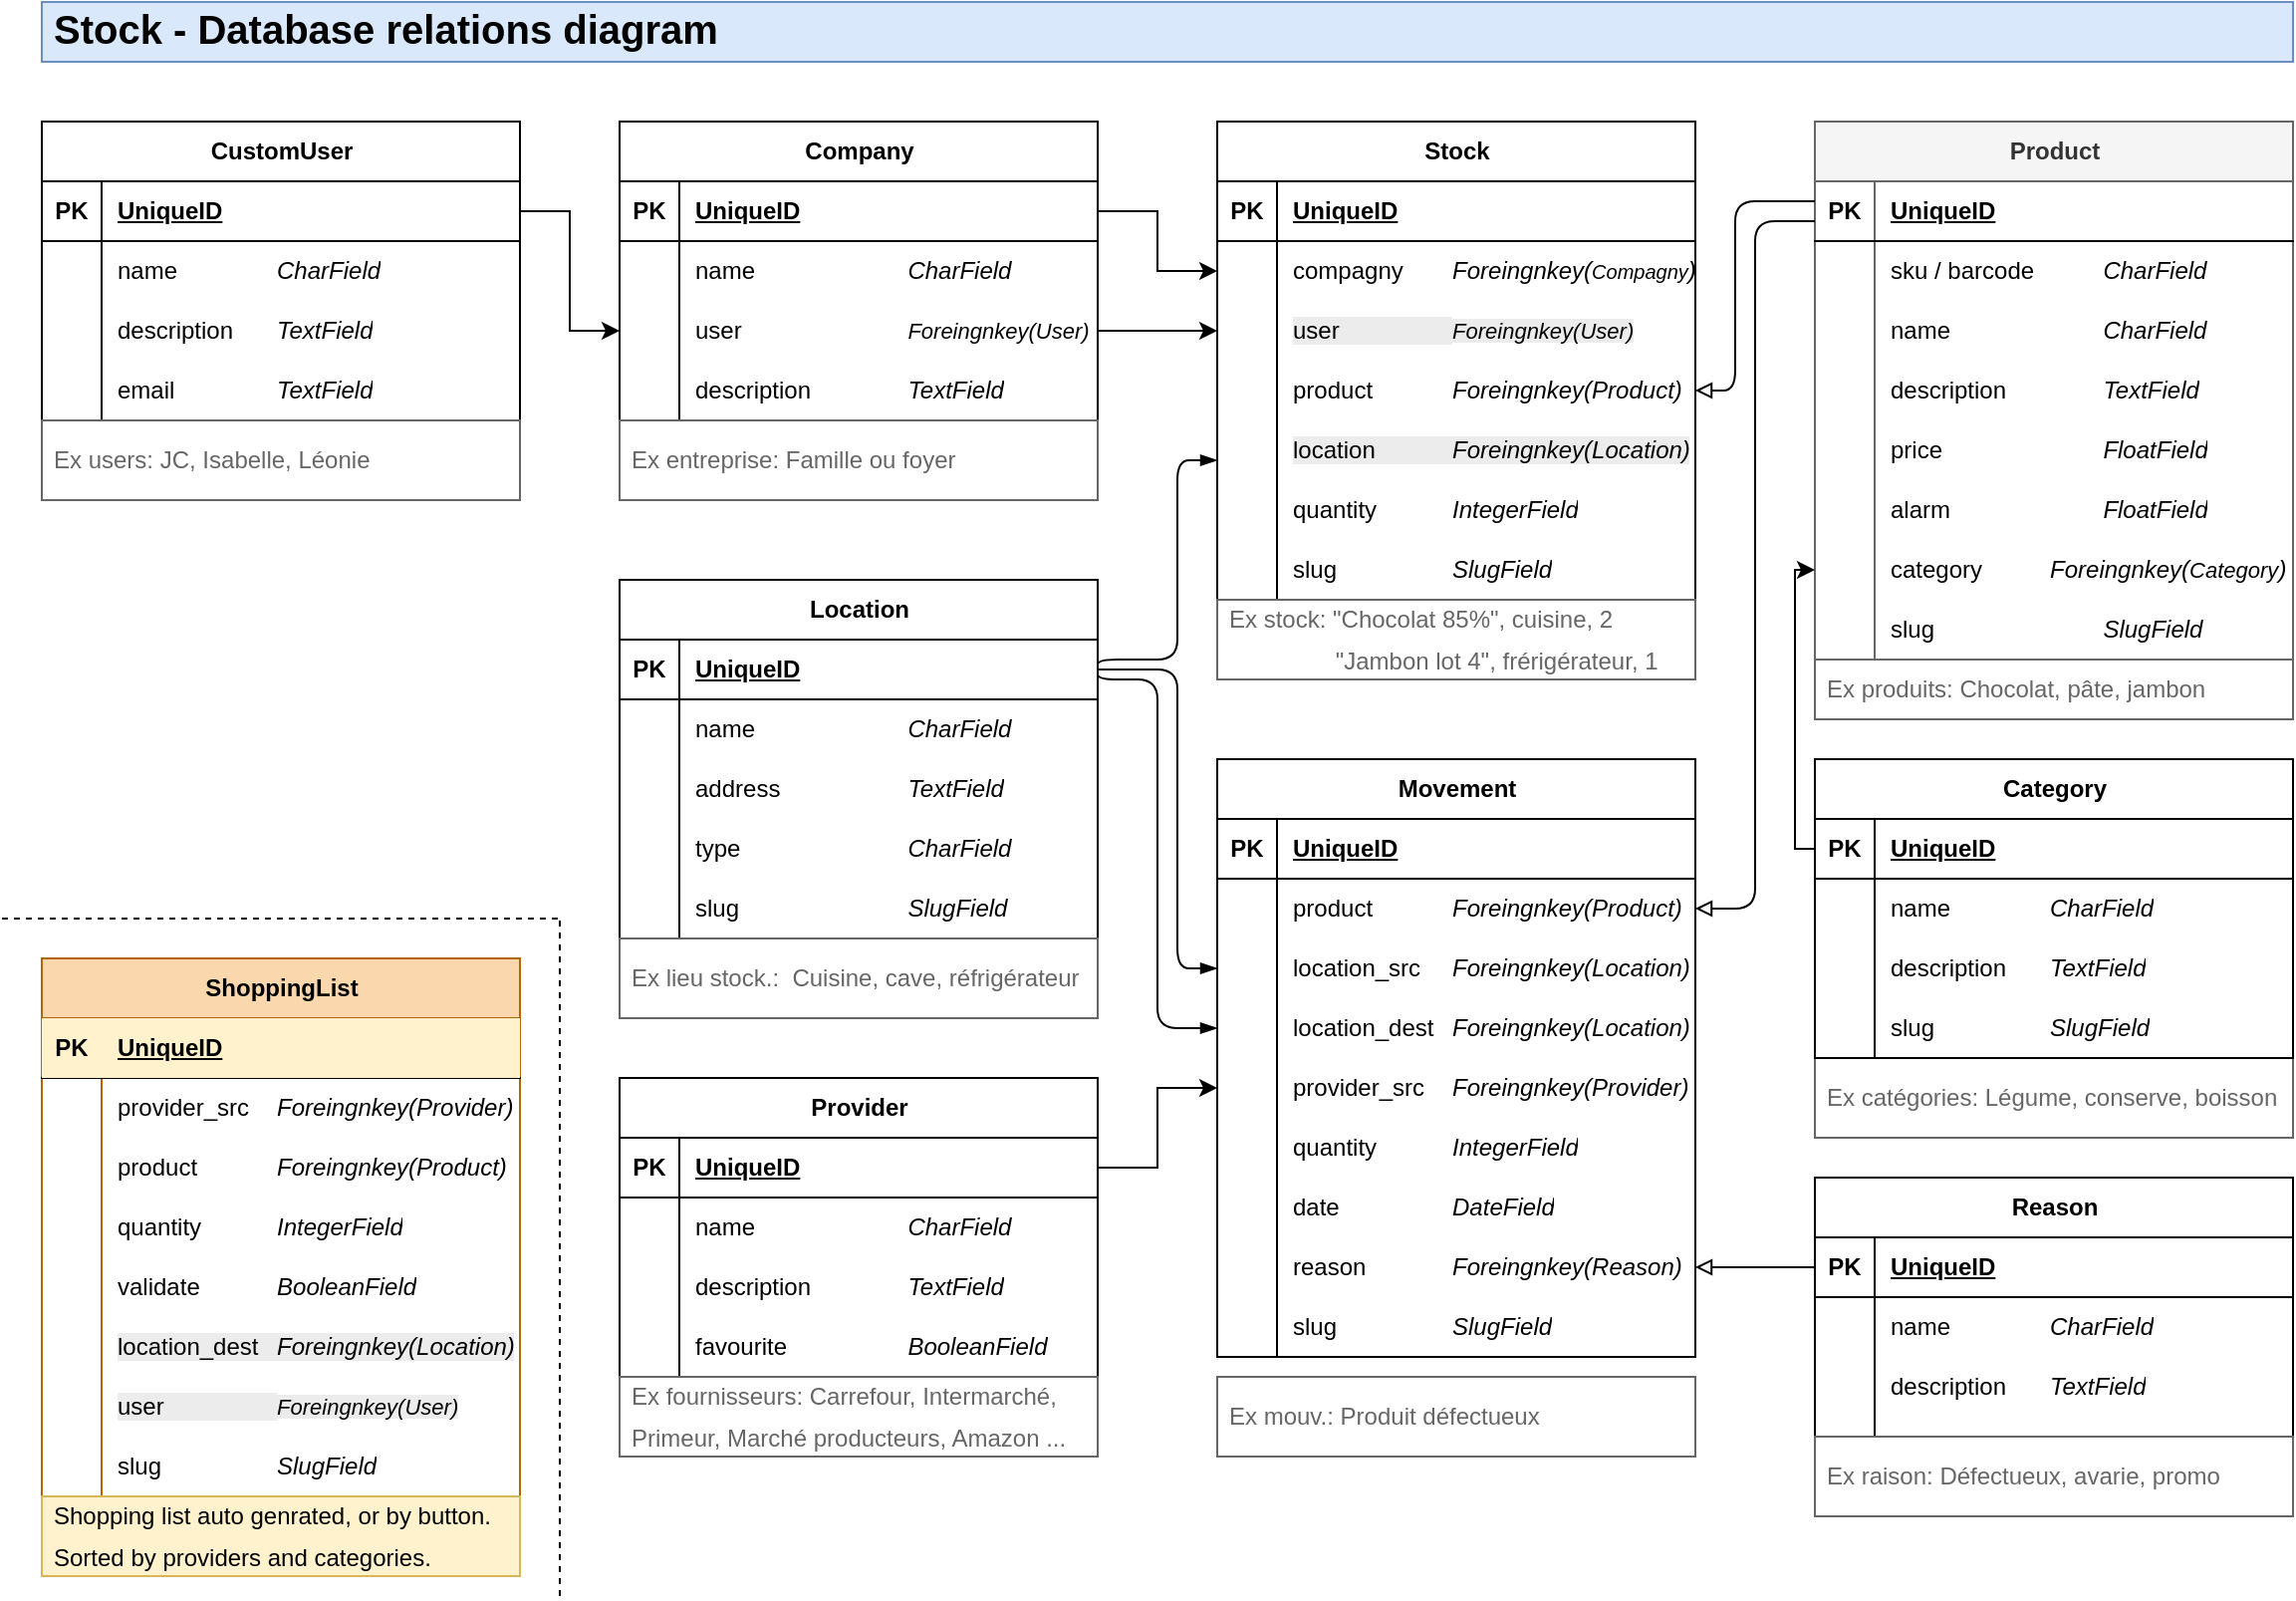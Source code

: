 <mxfile version="27.0.9">
  <diagram name="Page-1" id="4kLHrId6iomybYTij0Ap">
    <mxGraphModel dx="1426" dy="862" grid="1" gridSize="10" guides="1" tooltips="1" connect="1" arrows="1" fold="1" page="1" pageScale="1" pageWidth="1169" pageHeight="827" math="0" shadow="0">
      <root>
        <mxCell id="0" />
        <mxCell id="1" parent="0" />
        <mxCell id="ihdOq2OLYVloGynw6eQ9-1" value="Product" style="shape=table;startSize=30;container=1;collapsible=1;childLayout=tableLayout;fixedRows=1;rowLines=0;fontStyle=1;align=center;resizeLast=1;html=1;rounded=0;fillColor=#f5f5f5;fontColor=#333333;strokeColor=#666666;" parent="1" vertex="1">
          <mxGeometry x="910" y="80" width="240" height="270" as="geometry">
            <mxRectangle x="280" y="250" width="80" height="30" as="alternateBounds" />
          </mxGeometry>
        </mxCell>
        <mxCell id="ihdOq2OLYVloGynw6eQ9-2" value="" style="shape=tableRow;horizontal=0;startSize=0;swimlaneHead=0;swimlaneBody=0;fillColor=none;collapsible=0;dropTarget=0;points=[[0,0.5],[1,0.5]];portConstraint=eastwest;top=0;left=0;right=0;bottom=1;rounded=0;" parent="ihdOq2OLYVloGynw6eQ9-1" vertex="1">
          <mxGeometry y="30" width="240" height="30" as="geometry" />
        </mxCell>
        <mxCell id="ihdOq2OLYVloGynw6eQ9-3" value="PK" style="shape=partialRectangle;connectable=0;fillColor=none;top=0;left=0;bottom=0;right=0;fontStyle=1;overflow=hidden;whiteSpace=wrap;html=1;rounded=0;" parent="ihdOq2OLYVloGynw6eQ9-2" vertex="1">
          <mxGeometry width="30" height="30" as="geometry">
            <mxRectangle width="30" height="30" as="alternateBounds" />
          </mxGeometry>
        </mxCell>
        <mxCell id="ihdOq2OLYVloGynw6eQ9-4" value="UniqueID" style="shape=partialRectangle;connectable=0;fillColor=none;top=0;left=0;bottom=0;right=0;align=left;spacingLeft=6;fontStyle=5;overflow=hidden;whiteSpace=wrap;html=1;rounded=0;" parent="ihdOq2OLYVloGynw6eQ9-2" vertex="1">
          <mxGeometry x="30" width="210" height="30" as="geometry">
            <mxRectangle width="210" height="30" as="alternateBounds" />
          </mxGeometry>
        </mxCell>
        <mxCell id="ihdOq2OLYVloGynw6eQ9-5" value="" style="shape=tableRow;horizontal=0;startSize=0;swimlaneHead=0;swimlaneBody=0;fillColor=none;collapsible=0;dropTarget=0;points=[[0,0.5],[1,0.5]];portConstraint=eastwest;top=0;left=0;right=0;bottom=0;rounded=0;" parent="ihdOq2OLYVloGynw6eQ9-1" vertex="1">
          <mxGeometry y="60" width="240" height="30" as="geometry" />
        </mxCell>
        <mxCell id="ihdOq2OLYVloGynw6eQ9-6" value="" style="shape=partialRectangle;connectable=0;fillColor=none;top=0;left=0;bottom=0;right=0;editable=1;overflow=hidden;whiteSpace=wrap;html=1;rounded=0;" parent="ihdOq2OLYVloGynw6eQ9-5" vertex="1">
          <mxGeometry width="30" height="30" as="geometry">
            <mxRectangle width="30" height="30" as="alternateBounds" />
          </mxGeometry>
        </mxCell>
        <mxCell id="ihdOq2OLYVloGynw6eQ9-7" value="sku / barcode&lt;span style=&quot;white-space: pre;&quot;&gt;&#x9;&lt;/span&gt;&lt;span style=&quot;white-space: pre;&quot;&gt;&#x9;&lt;/span&gt;&lt;i&gt;CharField&lt;/i&gt;" style="shape=partialRectangle;connectable=0;fillColor=none;top=0;left=0;bottom=0;right=0;align=left;spacingLeft=6;overflow=hidden;whiteSpace=wrap;html=1;rounded=0;" parent="ihdOq2OLYVloGynw6eQ9-5" vertex="1">
          <mxGeometry x="30" width="210" height="30" as="geometry">
            <mxRectangle width="210" height="30" as="alternateBounds" />
          </mxGeometry>
        </mxCell>
        <mxCell id="ihdOq2OLYVloGynw6eQ9-8" value="" style="shape=tableRow;horizontal=0;startSize=0;swimlaneHead=0;swimlaneBody=0;fillColor=none;collapsible=0;dropTarget=0;points=[[0,0.5],[1,0.5]];portConstraint=eastwest;top=0;left=0;right=0;bottom=0;rounded=0;" parent="ihdOq2OLYVloGynw6eQ9-1" vertex="1">
          <mxGeometry y="90" width="240" height="30" as="geometry" />
        </mxCell>
        <mxCell id="ihdOq2OLYVloGynw6eQ9-9" value="" style="shape=partialRectangle;connectable=0;fillColor=none;top=0;left=0;bottom=0;right=0;editable=1;overflow=hidden;whiteSpace=wrap;html=1;rounded=0;" parent="ihdOq2OLYVloGynw6eQ9-8" vertex="1">
          <mxGeometry width="30" height="30" as="geometry">
            <mxRectangle width="30" height="30" as="alternateBounds" />
          </mxGeometry>
        </mxCell>
        <mxCell id="ihdOq2OLYVloGynw6eQ9-10" value="name&lt;span style=&quot;white-space: pre;&quot;&gt;&#x9;&lt;/span&gt;&lt;span style=&quot;white-space: pre;&quot;&gt;&#x9;&lt;/span&gt;&lt;span style=&quot;white-space: pre;&quot;&gt;&#x9;&lt;/span&gt;&lt;i&gt;CharField&lt;/i&gt;" style="shape=partialRectangle;connectable=0;fillColor=none;top=0;left=0;bottom=0;right=0;align=left;spacingLeft=6;overflow=hidden;whiteSpace=wrap;html=1;rounded=0;" parent="ihdOq2OLYVloGynw6eQ9-8" vertex="1">
          <mxGeometry x="30" width="210" height="30" as="geometry">
            <mxRectangle width="210" height="30" as="alternateBounds" />
          </mxGeometry>
        </mxCell>
        <mxCell id="ihdOq2OLYVloGynw6eQ9-11" value="" style="shape=tableRow;horizontal=0;startSize=0;swimlaneHead=0;swimlaneBody=0;fillColor=none;collapsible=0;dropTarget=0;points=[[0,0.5],[1,0.5]];portConstraint=eastwest;top=0;left=0;right=0;bottom=0;rounded=0;" parent="ihdOq2OLYVloGynw6eQ9-1" vertex="1">
          <mxGeometry y="120" width="240" height="30" as="geometry" />
        </mxCell>
        <mxCell id="ihdOq2OLYVloGynw6eQ9-12" value="" style="shape=partialRectangle;connectable=0;fillColor=none;top=0;left=0;bottom=0;right=0;editable=1;overflow=hidden;whiteSpace=wrap;html=1;rounded=0;" parent="ihdOq2OLYVloGynw6eQ9-11" vertex="1">
          <mxGeometry width="30" height="30" as="geometry">
            <mxRectangle width="30" height="30" as="alternateBounds" />
          </mxGeometry>
        </mxCell>
        <mxCell id="ihdOq2OLYVloGynw6eQ9-13" value="description&lt;span style=&quot;white-space: pre;&quot;&gt;&#x9;&lt;/span&gt;&lt;span style=&quot;white-space: pre;&quot;&gt;&#x9;&lt;/span&gt;&lt;i&gt;TextField&lt;/i&gt;" style="shape=partialRectangle;connectable=0;fillColor=none;top=0;left=0;bottom=0;right=0;align=left;spacingLeft=6;overflow=hidden;whiteSpace=wrap;html=1;rounded=0;" parent="ihdOq2OLYVloGynw6eQ9-11" vertex="1">
          <mxGeometry x="30" width="210" height="30" as="geometry">
            <mxRectangle width="210" height="30" as="alternateBounds" />
          </mxGeometry>
        </mxCell>
        <mxCell id="ihdOq2OLYVloGynw6eQ9-31" value="" style="shape=tableRow;horizontal=0;startSize=0;swimlaneHead=0;swimlaneBody=0;fillColor=none;collapsible=0;dropTarget=0;points=[[0,0.5],[1,0.5]];portConstraint=eastwest;top=0;left=0;right=0;bottom=0;rounded=0;" parent="ihdOq2OLYVloGynw6eQ9-1" vertex="1">
          <mxGeometry y="150" width="240" height="30" as="geometry" />
        </mxCell>
        <mxCell id="ihdOq2OLYVloGynw6eQ9-32" value="" style="shape=partialRectangle;connectable=0;fillColor=none;top=0;left=0;bottom=0;right=0;editable=1;overflow=hidden;whiteSpace=wrap;html=1;rounded=0;" parent="ihdOq2OLYVloGynw6eQ9-31" vertex="1">
          <mxGeometry width="30" height="30" as="geometry">
            <mxRectangle width="30" height="30" as="alternateBounds" />
          </mxGeometry>
        </mxCell>
        <mxCell id="ihdOq2OLYVloGynw6eQ9-33" value="price&lt;span style=&quot;white-space: pre;&quot;&gt;&#x9;&lt;/span&gt;&lt;span style=&quot;white-space: pre;&quot;&gt;&#x9;&lt;/span&gt;&lt;span style=&quot;white-space: pre;&quot;&gt;&#x9;&lt;/span&gt;&lt;i&gt;FloatField&lt;/i&gt;" style="shape=partialRectangle;connectable=0;fillColor=none;top=0;left=0;bottom=0;right=0;align=left;spacingLeft=6;overflow=hidden;whiteSpace=wrap;html=1;rounded=0;" parent="ihdOq2OLYVloGynw6eQ9-31" vertex="1">
          <mxGeometry x="30" width="210" height="30" as="geometry">
            <mxRectangle width="210" height="30" as="alternateBounds" />
          </mxGeometry>
        </mxCell>
        <mxCell id="ihdOq2OLYVloGynw6eQ9-34" value="" style="shape=tableRow;horizontal=0;startSize=0;swimlaneHead=0;swimlaneBody=0;fillColor=none;collapsible=0;dropTarget=0;points=[[0,0.5],[1,0.5]];portConstraint=eastwest;top=0;left=0;right=0;bottom=0;rounded=0;" parent="ihdOq2OLYVloGynw6eQ9-1" vertex="1">
          <mxGeometry y="180" width="240" height="30" as="geometry" />
        </mxCell>
        <mxCell id="ihdOq2OLYVloGynw6eQ9-35" value="" style="shape=partialRectangle;connectable=0;fillColor=none;top=0;left=0;bottom=0;right=0;editable=1;overflow=hidden;whiteSpace=wrap;html=1;rounded=0;" parent="ihdOq2OLYVloGynw6eQ9-34" vertex="1">
          <mxGeometry width="30" height="30" as="geometry">
            <mxRectangle width="30" height="30" as="alternateBounds" />
          </mxGeometry>
        </mxCell>
        <mxCell id="ihdOq2OLYVloGynw6eQ9-36" value="alarm&lt;span style=&quot;white-space: pre;&quot;&gt;&#x9;&lt;/span&gt;&lt;span style=&quot;white-space: pre;&quot;&gt;&#x9;&lt;/span&gt;&lt;span style=&quot;white-space: pre;&quot;&gt;&#x9;&lt;/span&gt;&lt;i&gt;FloatField&lt;/i&gt;" style="shape=partialRectangle;connectable=0;fillColor=none;top=0;left=0;bottom=0;right=0;align=left;spacingLeft=6;overflow=hidden;whiteSpace=wrap;html=1;rounded=0;" parent="ihdOq2OLYVloGynw6eQ9-34" vertex="1">
          <mxGeometry x="30" width="210" height="30" as="geometry">
            <mxRectangle width="210" height="30" as="alternateBounds" />
          </mxGeometry>
        </mxCell>
        <mxCell id="aMghYZXgnL9X_yfZ8Tjt-10" value="" style="shape=tableRow;horizontal=0;startSize=0;swimlaneHead=0;swimlaneBody=0;fillColor=none;collapsible=0;dropTarget=0;points=[[0,0.5],[1,0.5]];portConstraint=eastwest;top=0;left=0;right=0;bottom=0;rounded=0;" parent="ihdOq2OLYVloGynw6eQ9-1" vertex="1">
          <mxGeometry y="210" width="240" height="30" as="geometry" />
        </mxCell>
        <mxCell id="aMghYZXgnL9X_yfZ8Tjt-11" value="" style="shape=partialRectangle;connectable=0;fillColor=none;top=0;left=0;bottom=0;right=0;editable=1;overflow=hidden;whiteSpace=wrap;html=1;rounded=0;" parent="aMghYZXgnL9X_yfZ8Tjt-10" vertex="1">
          <mxGeometry width="30" height="30" as="geometry">
            <mxRectangle width="30" height="30" as="alternateBounds" />
          </mxGeometry>
        </mxCell>
        <mxCell id="aMghYZXgnL9X_yfZ8Tjt-12" value="category&lt;span style=&quot;white-space: pre;&quot;&gt;&#x9;&lt;/span&gt;&lt;span style=&quot;white-space: pre;&quot;&gt;&#x9;&lt;/span&gt;&lt;i&gt;Foreingnkey(&lt;font style=&quot;font-size: 11px;&quot;&gt;Category&lt;/font&gt;)&lt;/i&gt;" style="shape=partialRectangle;connectable=0;fillColor=none;top=0;left=0;bottom=0;right=0;align=left;spacingLeft=6;overflow=hidden;whiteSpace=wrap;html=1;rounded=0;" parent="aMghYZXgnL9X_yfZ8Tjt-10" vertex="1">
          <mxGeometry x="30" width="210" height="30" as="geometry">
            <mxRectangle width="210" height="30" as="alternateBounds" />
          </mxGeometry>
        </mxCell>
        <mxCell id="sbhzAnwUjTewLo2rYCh--16" value="" style="shape=tableRow;horizontal=0;startSize=0;swimlaneHead=0;swimlaneBody=0;fillColor=none;collapsible=0;dropTarget=0;points=[[0,0.5],[1,0.5]];portConstraint=eastwest;top=0;left=0;right=0;bottom=0;rounded=0;" parent="ihdOq2OLYVloGynw6eQ9-1" vertex="1">
          <mxGeometry y="240" width="240" height="30" as="geometry" />
        </mxCell>
        <mxCell id="sbhzAnwUjTewLo2rYCh--17" value="" style="shape=partialRectangle;connectable=0;fillColor=none;top=0;left=0;bottom=0;right=0;editable=1;overflow=hidden;whiteSpace=wrap;html=1;rounded=0;" parent="sbhzAnwUjTewLo2rYCh--16" vertex="1">
          <mxGeometry width="30" height="30" as="geometry">
            <mxRectangle width="30" height="30" as="alternateBounds" />
          </mxGeometry>
        </mxCell>
        <mxCell id="sbhzAnwUjTewLo2rYCh--18" value="slug&lt;span style=&quot;white-space: pre;&quot;&gt;&#x9;&lt;/span&gt;&lt;span style=&quot;white-space: pre;&quot;&gt;&#x9;&lt;/span&gt;&lt;span style=&quot;white-space: pre;&quot;&gt;&#x9;&lt;span style=&quot;white-space: pre;&quot;&gt;&#x9;&lt;/span&gt;&lt;/span&gt;&lt;i&gt;SlugField&lt;/i&gt;" style="shape=partialRectangle;connectable=0;fillColor=none;top=0;left=0;bottom=0;right=0;align=left;spacingLeft=6;overflow=hidden;whiteSpace=wrap;html=1;rounded=0;" parent="sbhzAnwUjTewLo2rYCh--16" vertex="1">
          <mxGeometry x="30" width="210" height="30" as="geometry">
            <mxRectangle width="210" height="30" as="alternateBounds" />
          </mxGeometry>
        </mxCell>
        <mxCell id="ihdOq2OLYVloGynw6eQ9-37" value="Location" style="shape=table;startSize=30;container=1;collapsible=1;childLayout=tableLayout;fixedRows=1;rowLines=0;fontStyle=1;align=center;resizeLast=1;html=1;" parent="1" vertex="1">
          <mxGeometry x="310" y="310" width="240" height="180" as="geometry" />
        </mxCell>
        <mxCell id="ihdOq2OLYVloGynw6eQ9-38" value="" style="shape=tableRow;horizontal=0;startSize=0;swimlaneHead=0;swimlaneBody=0;fillColor=none;collapsible=0;dropTarget=0;points=[[0,0.5],[1,0.5]];portConstraint=eastwest;top=0;left=0;right=0;bottom=1;" parent="ihdOq2OLYVloGynw6eQ9-37" vertex="1">
          <mxGeometry y="30" width="240" height="30" as="geometry" />
        </mxCell>
        <mxCell id="ihdOq2OLYVloGynw6eQ9-39" value="PK" style="shape=partialRectangle;connectable=0;fillColor=none;top=0;left=0;bottom=0;right=0;fontStyle=1;overflow=hidden;whiteSpace=wrap;html=1;" parent="ihdOq2OLYVloGynw6eQ9-38" vertex="1">
          <mxGeometry width="30" height="30" as="geometry">
            <mxRectangle width="30" height="30" as="alternateBounds" />
          </mxGeometry>
        </mxCell>
        <mxCell id="ihdOq2OLYVloGynw6eQ9-40" value="UniqueID" style="shape=partialRectangle;connectable=0;fillColor=none;top=0;left=0;bottom=0;right=0;align=left;spacingLeft=6;fontStyle=5;overflow=hidden;whiteSpace=wrap;html=1;" parent="ihdOq2OLYVloGynw6eQ9-38" vertex="1">
          <mxGeometry x="30" width="210" height="30" as="geometry">
            <mxRectangle width="210" height="30" as="alternateBounds" />
          </mxGeometry>
        </mxCell>
        <mxCell id="ihdOq2OLYVloGynw6eQ9-41" value="" style="shape=tableRow;horizontal=0;startSize=0;swimlaneHead=0;swimlaneBody=0;fillColor=none;collapsible=0;dropTarget=0;points=[[0,0.5],[1,0.5]];portConstraint=eastwest;top=0;left=0;right=0;bottom=0;" parent="ihdOq2OLYVloGynw6eQ9-37" vertex="1">
          <mxGeometry y="60" width="240" height="30" as="geometry" />
        </mxCell>
        <mxCell id="ihdOq2OLYVloGynw6eQ9-42" value="" style="shape=partialRectangle;connectable=0;fillColor=none;top=0;left=0;bottom=0;right=0;editable=1;overflow=hidden;whiteSpace=wrap;html=1;" parent="ihdOq2OLYVloGynw6eQ9-41" vertex="1">
          <mxGeometry width="30" height="30" as="geometry">
            <mxRectangle width="30" height="30" as="alternateBounds" />
          </mxGeometry>
        </mxCell>
        <mxCell id="ihdOq2OLYVloGynw6eQ9-43" value="name&lt;span style=&quot;white-space: pre;&quot;&gt;&#x9;&lt;/span&gt;&lt;span style=&quot;white-space: pre;&quot;&gt;&#x9;&lt;/span&gt;&lt;span style=&quot;white-space: pre;&quot;&gt;&#x9;&lt;/span&gt;&lt;i&gt;CharField&lt;/i&gt;" style="shape=partialRectangle;connectable=0;fillColor=none;top=0;left=0;bottom=0;right=0;align=left;spacingLeft=6;overflow=hidden;whiteSpace=wrap;html=1;" parent="ihdOq2OLYVloGynw6eQ9-41" vertex="1">
          <mxGeometry x="30" width="210" height="30" as="geometry">
            <mxRectangle width="210" height="30" as="alternateBounds" />
          </mxGeometry>
        </mxCell>
        <mxCell id="ihdOq2OLYVloGynw6eQ9-44" value="" style="shape=tableRow;horizontal=0;startSize=0;swimlaneHead=0;swimlaneBody=0;fillColor=none;collapsible=0;dropTarget=0;points=[[0,0.5],[1,0.5]];portConstraint=eastwest;top=0;left=0;right=0;bottom=0;" parent="ihdOq2OLYVloGynw6eQ9-37" vertex="1">
          <mxGeometry y="90" width="240" height="30" as="geometry" />
        </mxCell>
        <mxCell id="ihdOq2OLYVloGynw6eQ9-45" value="" style="shape=partialRectangle;connectable=0;fillColor=none;top=0;left=0;bottom=0;right=0;editable=1;overflow=hidden;whiteSpace=wrap;html=1;" parent="ihdOq2OLYVloGynw6eQ9-44" vertex="1">
          <mxGeometry width="30" height="30" as="geometry">
            <mxRectangle width="30" height="30" as="alternateBounds" />
          </mxGeometry>
        </mxCell>
        <mxCell id="ihdOq2OLYVloGynw6eQ9-46" value="address&lt;span style=&quot;white-space: pre;&quot;&gt;&#x9;&lt;/span&gt;&lt;span style=&quot;white-space: pre;&quot;&gt;&#x9;&lt;/span&gt;&lt;span style=&quot;white-space: pre;&quot;&gt;&#x9;&lt;/span&gt;&lt;i&gt;TextField&lt;/i&gt;" style="shape=partialRectangle;connectable=0;fillColor=none;top=0;left=0;bottom=0;right=0;align=left;spacingLeft=6;overflow=hidden;whiteSpace=wrap;html=1;" parent="ihdOq2OLYVloGynw6eQ9-44" vertex="1">
          <mxGeometry x="30" width="210" height="30" as="geometry">
            <mxRectangle width="210" height="30" as="alternateBounds" />
          </mxGeometry>
        </mxCell>
        <mxCell id="ihdOq2OLYVloGynw6eQ9-47" value="" style="shape=tableRow;horizontal=0;startSize=0;swimlaneHead=0;swimlaneBody=0;fillColor=none;collapsible=0;dropTarget=0;points=[[0,0.5],[1,0.5]];portConstraint=eastwest;top=0;left=0;right=0;bottom=0;" parent="ihdOq2OLYVloGynw6eQ9-37" vertex="1">
          <mxGeometry y="120" width="240" height="30" as="geometry" />
        </mxCell>
        <mxCell id="ihdOq2OLYVloGynw6eQ9-48" value="" style="shape=partialRectangle;connectable=0;fillColor=none;top=0;left=0;bottom=0;right=0;editable=1;overflow=hidden;whiteSpace=wrap;html=1;" parent="ihdOq2OLYVloGynw6eQ9-47" vertex="1">
          <mxGeometry width="30" height="30" as="geometry">
            <mxRectangle width="30" height="30" as="alternateBounds" />
          </mxGeometry>
        </mxCell>
        <mxCell id="ihdOq2OLYVloGynw6eQ9-49" value="type&lt;span style=&quot;white-space: pre;&quot;&gt;&#x9;&lt;/span&gt;&lt;span style=&quot;white-space: pre;&quot;&gt;&#x9;&lt;/span&gt;&lt;span style=&quot;white-space: pre;&quot;&gt;&#x9;&lt;/span&gt;&lt;span style=&quot;white-space: pre;&quot;&gt;&#x9;&lt;/span&gt;&lt;i&gt;CharField&lt;/i&gt;" style="shape=partialRectangle;connectable=0;fillColor=none;top=0;left=0;bottom=0;right=0;align=left;spacingLeft=6;overflow=hidden;whiteSpace=wrap;html=1;" parent="ihdOq2OLYVloGynw6eQ9-47" vertex="1">
          <mxGeometry x="30" width="210" height="30" as="geometry">
            <mxRectangle width="210" height="30" as="alternateBounds" />
          </mxGeometry>
        </mxCell>
        <mxCell id="aMghYZXgnL9X_yfZ8Tjt-13" value="" style="shape=tableRow;horizontal=0;startSize=0;swimlaneHead=0;swimlaneBody=0;fillColor=none;collapsible=0;dropTarget=0;points=[[0,0.5],[1,0.5]];portConstraint=eastwest;top=0;left=0;right=0;bottom=0;" parent="ihdOq2OLYVloGynw6eQ9-37" vertex="1">
          <mxGeometry y="150" width="240" height="30" as="geometry" />
        </mxCell>
        <mxCell id="aMghYZXgnL9X_yfZ8Tjt-14" value="" style="shape=partialRectangle;connectable=0;fillColor=none;top=0;left=0;bottom=0;right=0;editable=1;overflow=hidden;whiteSpace=wrap;html=1;" parent="aMghYZXgnL9X_yfZ8Tjt-13" vertex="1">
          <mxGeometry width="30" height="30" as="geometry">
            <mxRectangle width="30" height="30" as="alternateBounds" />
          </mxGeometry>
        </mxCell>
        <mxCell id="aMghYZXgnL9X_yfZ8Tjt-15" value="slug&lt;span style=&quot;white-space: pre;&quot;&gt;&#x9;&lt;/span&gt;&lt;span style=&quot;white-space: pre;&quot;&gt;&#x9;&lt;/span&gt;&lt;span style=&quot;white-space: pre;&quot;&gt;&#x9;&lt;span style=&quot;white-space: pre;&quot;&gt;&#x9;&lt;/span&gt;&lt;/span&gt;&lt;i&gt;SlugField&lt;/i&gt;" style="shape=partialRectangle;connectable=0;fillColor=none;top=0;left=0;bottom=0;right=0;align=left;spacingLeft=6;overflow=hidden;whiteSpace=wrap;html=1;" parent="aMghYZXgnL9X_yfZ8Tjt-13" vertex="1">
          <mxGeometry x="30" width="210" height="30" as="geometry">
            <mxRectangle width="210" height="30" as="alternateBounds" />
          </mxGeometry>
        </mxCell>
        <mxCell id="ihdOq2OLYVloGynw6eQ9-50" value="Stock" style="shape=table;startSize=30;container=1;collapsible=1;childLayout=tableLayout;fixedRows=1;rowLines=0;fontStyle=1;align=center;resizeLast=1;html=1;" parent="1" vertex="1">
          <mxGeometry x="610" y="80" width="240" height="240" as="geometry" />
        </mxCell>
        <mxCell id="ihdOq2OLYVloGynw6eQ9-51" value="" style="shape=tableRow;horizontal=0;startSize=0;swimlaneHead=0;swimlaneBody=0;fillColor=none;collapsible=0;dropTarget=0;points=[[0,0.5],[1,0.5]];portConstraint=eastwest;top=0;left=0;right=0;bottom=1;" parent="ihdOq2OLYVloGynw6eQ9-50" vertex="1">
          <mxGeometry y="30" width="240" height="30" as="geometry" />
        </mxCell>
        <mxCell id="ihdOq2OLYVloGynw6eQ9-52" value="PK" style="shape=partialRectangle;connectable=0;fillColor=none;top=0;left=0;bottom=0;right=0;fontStyle=1;overflow=hidden;whiteSpace=wrap;html=1;" parent="ihdOq2OLYVloGynw6eQ9-51" vertex="1">
          <mxGeometry width="30" height="30" as="geometry">
            <mxRectangle width="30" height="30" as="alternateBounds" />
          </mxGeometry>
        </mxCell>
        <mxCell id="ihdOq2OLYVloGynw6eQ9-53" value="UniqueID" style="shape=partialRectangle;connectable=0;fillColor=none;top=0;left=0;bottom=0;right=0;align=left;spacingLeft=6;fontStyle=5;overflow=hidden;whiteSpace=wrap;html=1;" parent="ihdOq2OLYVloGynw6eQ9-51" vertex="1">
          <mxGeometry x="30" width="210" height="30" as="geometry">
            <mxRectangle width="210" height="30" as="alternateBounds" />
          </mxGeometry>
        </mxCell>
        <mxCell id="ihdOq2OLYVloGynw6eQ9-54" value="" style="shape=tableRow;horizontal=0;startSize=0;swimlaneHead=0;swimlaneBody=0;fillColor=none;collapsible=0;dropTarget=0;points=[[0,0.5],[1,0.5]];portConstraint=eastwest;top=0;left=0;right=0;bottom=0;" parent="ihdOq2OLYVloGynw6eQ9-50" vertex="1">
          <mxGeometry y="60" width="240" height="30" as="geometry" />
        </mxCell>
        <mxCell id="ihdOq2OLYVloGynw6eQ9-55" value="" style="shape=partialRectangle;connectable=0;fillColor=none;top=0;left=0;bottom=0;right=0;editable=1;overflow=hidden;whiteSpace=wrap;html=1;" parent="ihdOq2OLYVloGynw6eQ9-54" vertex="1">
          <mxGeometry width="30" height="30" as="geometry">
            <mxRectangle width="30" height="30" as="alternateBounds" />
          </mxGeometry>
        </mxCell>
        <mxCell id="ihdOq2OLYVloGynw6eQ9-56" value="compagny&lt;span style=&quot;white-space: pre;&quot;&gt;&lt;span style=&quot;white-space: pre;&quot;&gt;&#x9;&lt;/span&gt;&lt;/span&gt;&lt;i&gt;Foreingnkey(&lt;font style=&quot;font-size: 10px;&quot;&gt;Compagny&lt;/font&gt;)&lt;/i&gt;" style="shape=partialRectangle;connectable=0;fillColor=none;top=0;left=0;bottom=0;right=0;align=left;spacingLeft=6;overflow=hidden;whiteSpace=wrap;html=1;" parent="ihdOq2OLYVloGynw6eQ9-54" vertex="1">
          <mxGeometry x="30" width="210" height="30" as="geometry">
            <mxRectangle width="210" height="30" as="alternateBounds" />
          </mxGeometry>
        </mxCell>
        <mxCell id="ihdOq2OLYVloGynw6eQ9-57" value="" style="shape=tableRow;horizontal=0;startSize=0;swimlaneHead=0;swimlaneBody=0;fillColor=none;collapsible=0;dropTarget=0;points=[[0,0.5],[1,0.5]];portConstraint=eastwest;top=0;left=0;right=0;bottom=0;" parent="ihdOq2OLYVloGynw6eQ9-50" vertex="1">
          <mxGeometry y="90" width="240" height="30" as="geometry" />
        </mxCell>
        <mxCell id="ihdOq2OLYVloGynw6eQ9-58" value="" style="shape=partialRectangle;connectable=0;fillColor=none;top=0;left=0;bottom=0;right=0;editable=1;overflow=hidden;whiteSpace=wrap;html=1;" parent="ihdOq2OLYVloGynw6eQ9-57" vertex="1">
          <mxGeometry width="30" height="30" as="geometry">
            <mxRectangle width="30" height="30" as="alternateBounds" />
          </mxGeometry>
        </mxCell>
        <mxCell id="ihdOq2OLYVloGynw6eQ9-59" value="&lt;span style=&quot;color: rgb(0, 0, 0); font-family: Helvetica; font-size: 12px; font-style: normal; font-variant-ligatures: normal; font-variant-caps: normal; font-weight: 400; letter-spacing: normal; orphans: 2; text-align: left; text-indent: 0px; text-transform: none; widows: 2; word-spacing: 0px; -webkit-text-stroke-width: 0px; white-space: normal; background-color: rgb(236, 236, 236); text-decoration-thickness: initial; text-decoration-style: initial; text-decoration-color: initial; display: inline !important; float: none;&quot;&gt;user&lt;span style=&quot;white-space: pre;&quot;&gt;&#x9;&lt;/span&gt;&lt;span style=&quot;white-space: pre;&quot;&gt;&#x9;&lt;/span&gt;&lt;span style=&quot;white-space: pre;&quot;&gt;&#x9;&lt;/span&gt;&lt;/span&gt;&lt;font style=&quot;forced-color-adjust: none; color: rgb(0, 0, 0); font-family: Helvetica; font-style: normal; font-variant-ligatures: normal; font-variant-caps: normal; font-weight: 400; letter-spacing: normal; orphans: 2; text-align: left; text-indent: 0px; text-transform: none; widows: 2; word-spacing: 0px; -webkit-text-stroke-width: 0px; white-space: normal; background-color: rgb(236, 236, 236); text-decoration-thickness: initial; text-decoration-style: initial; text-decoration-color: initial; font-size: 11px;&quot;&gt;&lt;i style=&quot;forced-color-adjust: none;&quot;&gt;Foreingnkey(&lt;/i&gt;&lt;span style=&quot;forced-color-adjust: none; text-align: center; text-wrap-mode: nowrap;&quot;&gt;&lt;i style=&quot;forced-color-adjust: none;&quot;&gt;User&lt;/i&gt;&lt;/span&gt;&lt;i style=&quot;forced-color-adjust: none;&quot;&gt;)&lt;/i&gt;&lt;/font&gt;" style="shape=partialRectangle;connectable=0;fillColor=none;top=0;left=0;bottom=0;right=0;align=left;spacingLeft=6;overflow=hidden;whiteSpace=wrap;html=1;" parent="ihdOq2OLYVloGynw6eQ9-57" vertex="1">
          <mxGeometry x="30" width="210" height="30" as="geometry">
            <mxRectangle width="210" height="30" as="alternateBounds" />
          </mxGeometry>
        </mxCell>
        <mxCell id="ihdOq2OLYVloGynw6eQ9-60" value="" style="shape=tableRow;horizontal=0;startSize=0;swimlaneHead=0;swimlaneBody=0;fillColor=none;collapsible=0;dropTarget=0;points=[[0,0.5],[1,0.5]];portConstraint=eastwest;top=0;left=0;right=0;bottom=0;" parent="ihdOq2OLYVloGynw6eQ9-50" vertex="1">
          <mxGeometry y="120" width="240" height="30" as="geometry" />
        </mxCell>
        <mxCell id="ihdOq2OLYVloGynw6eQ9-61" value="" style="shape=partialRectangle;connectable=0;fillColor=none;top=0;left=0;bottom=0;right=0;editable=1;overflow=hidden;whiteSpace=wrap;html=1;" parent="ihdOq2OLYVloGynw6eQ9-60" vertex="1">
          <mxGeometry width="30" height="30" as="geometry">
            <mxRectangle width="30" height="30" as="alternateBounds" />
          </mxGeometry>
        </mxCell>
        <mxCell id="ihdOq2OLYVloGynw6eQ9-62" value="product&lt;span style=&quot;white-space: pre;&quot;&gt;&#x9;&lt;span style=&quot;white-space: pre;&quot;&gt;&#x9;&lt;/span&gt;&lt;/span&gt;&lt;i&gt;Foreingnkey(Product)&lt;/i&gt;" style="shape=partialRectangle;connectable=0;fillColor=none;top=0;left=0;bottom=0;right=0;align=left;spacingLeft=6;overflow=hidden;whiteSpace=wrap;html=1;" parent="ihdOq2OLYVloGynw6eQ9-60" vertex="1">
          <mxGeometry x="30" width="210" height="30" as="geometry">
            <mxRectangle width="210" height="30" as="alternateBounds" />
          </mxGeometry>
        </mxCell>
        <mxCell id="aMghYZXgnL9X_yfZ8Tjt-1" value="" style="shape=tableRow;horizontal=0;startSize=0;swimlaneHead=0;swimlaneBody=0;fillColor=none;collapsible=0;dropTarget=0;points=[[0,0.5],[1,0.5]];portConstraint=eastwest;top=0;left=0;right=0;bottom=0;" parent="ihdOq2OLYVloGynw6eQ9-50" vertex="1">
          <mxGeometry y="150" width="240" height="30" as="geometry" />
        </mxCell>
        <mxCell id="aMghYZXgnL9X_yfZ8Tjt-2" value="" style="shape=partialRectangle;connectable=0;fillColor=none;top=0;left=0;bottom=0;right=0;editable=1;overflow=hidden;whiteSpace=wrap;html=1;" parent="aMghYZXgnL9X_yfZ8Tjt-1" vertex="1">
          <mxGeometry width="30" height="30" as="geometry">
            <mxRectangle width="30" height="30" as="alternateBounds" />
          </mxGeometry>
        </mxCell>
        <mxCell id="aMghYZXgnL9X_yfZ8Tjt-3" value="&lt;span style=&quot;color: rgb(0, 0, 0); font-family: Helvetica; font-size: 12px; font-style: normal; font-variant-ligatures: normal; font-variant-caps: normal; font-weight: 400; letter-spacing: normal; orphans: 2; text-align: left; text-indent: 0px; text-transform: none; widows: 2; word-spacing: 0px; -webkit-text-stroke-width: 0px; white-space: normal; background-color: rgb(236, 236, 236); text-decoration-thickness: initial; text-decoration-style: initial; text-decoration-color: initial; display: inline !important; float: none;&quot;&gt;location&lt;span style=&quot;white-space: pre;&quot;&gt;&#x9;&lt;/span&gt;&lt;span style=&quot;white-space: pre;&quot;&gt;&#x9;&lt;/span&gt;&lt;/span&gt;&lt;i style=&quot;forced-color-adjust: none; color: rgb(0, 0, 0); font-family: Helvetica; font-size: 12px; font-variant-ligatures: normal; font-variant-caps: normal; font-weight: 400; letter-spacing: normal; orphans: 2; text-align: left; text-indent: 0px; text-transform: none; widows: 2; word-spacing: 0px; -webkit-text-stroke-width: 0px; white-space: normal; background-color: rgb(236, 236, 236); text-decoration-thickness: initial; text-decoration-style: initial; text-decoration-color: initial;&quot;&gt;Foreingnkey(Location)&lt;/i&gt;" style="shape=partialRectangle;connectable=0;fillColor=none;top=0;left=0;bottom=0;right=0;align=left;spacingLeft=6;overflow=hidden;whiteSpace=wrap;html=1;" parent="aMghYZXgnL9X_yfZ8Tjt-1" vertex="1">
          <mxGeometry x="30" width="210" height="30" as="geometry">
            <mxRectangle width="210" height="30" as="alternateBounds" />
          </mxGeometry>
        </mxCell>
        <mxCell id="aMghYZXgnL9X_yfZ8Tjt-48" value="" style="shape=tableRow;horizontal=0;startSize=0;swimlaneHead=0;swimlaneBody=0;fillColor=none;collapsible=0;dropTarget=0;points=[[0,0.5],[1,0.5]];portConstraint=eastwest;top=0;left=0;right=0;bottom=0;" parent="ihdOq2OLYVloGynw6eQ9-50" vertex="1">
          <mxGeometry y="180" width="240" height="30" as="geometry" />
        </mxCell>
        <mxCell id="aMghYZXgnL9X_yfZ8Tjt-49" value="" style="shape=partialRectangle;connectable=0;fillColor=none;top=0;left=0;bottom=0;right=0;editable=1;overflow=hidden;whiteSpace=wrap;html=1;" parent="aMghYZXgnL9X_yfZ8Tjt-48" vertex="1">
          <mxGeometry width="30" height="30" as="geometry">
            <mxRectangle width="30" height="30" as="alternateBounds" />
          </mxGeometry>
        </mxCell>
        <mxCell id="aMghYZXgnL9X_yfZ8Tjt-50" value="quantity&lt;span style=&quot;white-space: pre;&quot;&gt;&#x9;&lt;/span&gt;&lt;span style=&quot;white-space: pre;&quot;&gt;&#x9;&lt;/span&gt;&lt;i&gt;IntegerField&lt;/i&gt;" style="shape=partialRectangle;connectable=0;fillColor=none;top=0;left=0;bottom=0;right=0;align=left;spacingLeft=6;overflow=hidden;whiteSpace=wrap;html=1;" parent="aMghYZXgnL9X_yfZ8Tjt-48" vertex="1">
          <mxGeometry x="30" width="210" height="30" as="geometry">
            <mxRectangle width="210" height="30" as="alternateBounds" />
          </mxGeometry>
        </mxCell>
        <mxCell id="aMghYZXgnL9X_yfZ8Tjt-84" value="" style="shape=tableRow;horizontal=0;startSize=0;swimlaneHead=0;swimlaneBody=0;fillColor=none;collapsible=0;dropTarget=0;points=[[0,0.5],[1,0.5]];portConstraint=eastwest;top=0;left=0;right=0;bottom=0;" parent="ihdOq2OLYVloGynw6eQ9-50" vertex="1">
          <mxGeometry y="210" width="240" height="30" as="geometry" />
        </mxCell>
        <mxCell id="aMghYZXgnL9X_yfZ8Tjt-85" value="" style="shape=partialRectangle;connectable=0;fillColor=none;top=0;left=0;bottom=0;right=0;editable=1;overflow=hidden;whiteSpace=wrap;html=1;" parent="aMghYZXgnL9X_yfZ8Tjt-84" vertex="1">
          <mxGeometry width="30" height="30" as="geometry">
            <mxRectangle width="30" height="30" as="alternateBounds" />
          </mxGeometry>
        </mxCell>
        <mxCell id="aMghYZXgnL9X_yfZ8Tjt-86" value="slug&lt;span style=&quot;white-space: pre;&quot;&gt;&#x9;&lt;/span&gt;&lt;span style=&quot;white-space: pre;&quot;&gt;&#x9;&lt;/span&gt;&lt;span style=&quot;white-space: pre;&quot;&gt;&#x9;&lt;/span&gt;&lt;i&gt;SlugField&lt;/i&gt;" style="shape=partialRectangle;connectable=0;fillColor=none;top=0;left=0;bottom=0;right=0;align=left;spacingLeft=6;overflow=hidden;whiteSpace=wrap;html=1;" parent="aMghYZXgnL9X_yfZ8Tjt-84" vertex="1">
          <mxGeometry x="30" width="210" height="30" as="geometry">
            <mxRectangle width="210" height="30" as="alternateBounds" />
          </mxGeometry>
        </mxCell>
        <mxCell id="ihdOq2OLYVloGynw6eQ9-63" value="Movement" style="shape=table;startSize=30;container=1;collapsible=1;childLayout=tableLayout;fixedRows=1;rowLines=0;fontStyle=1;align=center;resizeLast=1;html=1;" parent="1" vertex="1">
          <mxGeometry x="610" y="400" width="240" height="300" as="geometry" />
        </mxCell>
        <mxCell id="ihdOq2OLYVloGynw6eQ9-64" value="" style="shape=tableRow;horizontal=0;startSize=0;swimlaneHead=0;swimlaneBody=0;fillColor=none;collapsible=0;dropTarget=0;points=[[0,0.5],[1,0.5]];portConstraint=eastwest;top=0;left=0;right=0;bottom=1;" parent="ihdOq2OLYVloGynw6eQ9-63" vertex="1">
          <mxGeometry y="30" width="240" height="30" as="geometry" />
        </mxCell>
        <mxCell id="ihdOq2OLYVloGynw6eQ9-65" value="PK" style="shape=partialRectangle;connectable=0;fillColor=none;top=0;left=0;bottom=0;right=0;fontStyle=1;overflow=hidden;whiteSpace=wrap;html=1;" parent="ihdOq2OLYVloGynw6eQ9-64" vertex="1">
          <mxGeometry width="30" height="30" as="geometry">
            <mxRectangle width="30" height="30" as="alternateBounds" />
          </mxGeometry>
        </mxCell>
        <mxCell id="ihdOq2OLYVloGynw6eQ9-66" value="UniqueID" style="shape=partialRectangle;connectable=0;fillColor=none;top=0;left=0;bottom=0;right=0;align=left;spacingLeft=6;fontStyle=5;overflow=hidden;whiteSpace=wrap;html=1;" parent="ihdOq2OLYVloGynw6eQ9-64" vertex="1">
          <mxGeometry x="30" width="210" height="30" as="geometry">
            <mxRectangle width="210" height="30" as="alternateBounds" />
          </mxGeometry>
        </mxCell>
        <mxCell id="ihdOq2OLYVloGynw6eQ9-67" value="" style="shape=tableRow;horizontal=0;startSize=0;swimlaneHead=0;swimlaneBody=0;fillColor=none;collapsible=0;dropTarget=0;points=[[0,0.5],[1,0.5]];portConstraint=eastwest;top=0;left=0;right=0;bottom=0;" parent="ihdOq2OLYVloGynw6eQ9-63" vertex="1">
          <mxGeometry y="60" width="240" height="30" as="geometry" />
        </mxCell>
        <mxCell id="ihdOq2OLYVloGynw6eQ9-68" value="" style="shape=partialRectangle;connectable=0;fillColor=none;top=0;left=0;bottom=0;right=0;editable=1;overflow=hidden;whiteSpace=wrap;html=1;" parent="ihdOq2OLYVloGynw6eQ9-67" vertex="1">
          <mxGeometry width="30" height="30" as="geometry">
            <mxRectangle width="30" height="30" as="alternateBounds" />
          </mxGeometry>
        </mxCell>
        <mxCell id="ihdOq2OLYVloGynw6eQ9-69" value="product&lt;span style=&quot;white-space: pre;&quot;&gt;&#x9;&lt;/span&gt;&lt;span style=&quot;white-space: pre;&quot;&gt;&#x9;&lt;/span&gt;&lt;i&gt;Foreingnkey(Product)&lt;/i&gt;" style="shape=partialRectangle;connectable=0;fillColor=none;top=0;left=0;bottom=0;right=0;align=left;spacingLeft=6;overflow=hidden;whiteSpace=wrap;html=1;" parent="ihdOq2OLYVloGynw6eQ9-67" vertex="1">
          <mxGeometry x="30" width="210" height="30" as="geometry">
            <mxRectangle width="210" height="30" as="alternateBounds" />
          </mxGeometry>
        </mxCell>
        <mxCell id="ihdOq2OLYVloGynw6eQ9-70" value="" style="shape=tableRow;horizontal=0;startSize=0;swimlaneHead=0;swimlaneBody=0;fillColor=none;collapsible=0;dropTarget=0;points=[[0,0.5],[1,0.5]];portConstraint=eastwest;top=0;left=0;right=0;bottom=0;" parent="ihdOq2OLYVloGynw6eQ9-63" vertex="1">
          <mxGeometry y="90" width="240" height="30" as="geometry" />
        </mxCell>
        <mxCell id="ihdOq2OLYVloGynw6eQ9-71" value="" style="shape=partialRectangle;connectable=0;fillColor=none;top=0;left=0;bottom=0;right=0;editable=1;overflow=hidden;whiteSpace=wrap;html=1;" parent="ihdOq2OLYVloGynw6eQ9-70" vertex="1">
          <mxGeometry width="30" height="30" as="geometry">
            <mxRectangle width="30" height="30" as="alternateBounds" />
          </mxGeometry>
        </mxCell>
        <mxCell id="ihdOq2OLYVloGynw6eQ9-72" value="location_src&lt;span style=&quot;white-space: pre;&quot;&gt;&#x9;&lt;/span&gt;&lt;font style=&quot;color: rgb(0, 0, 0);&quot;&gt;&lt;i&gt;Foreingnkey(Location)&lt;/i&gt;&lt;/font&gt;" style="shape=partialRectangle;connectable=0;fillColor=none;top=0;left=0;bottom=0;right=0;align=left;spacingLeft=6;overflow=hidden;whiteSpace=wrap;html=1;" parent="ihdOq2OLYVloGynw6eQ9-70" vertex="1">
          <mxGeometry x="30" width="210" height="30" as="geometry">
            <mxRectangle width="210" height="30" as="alternateBounds" />
          </mxGeometry>
        </mxCell>
        <mxCell id="ihdOq2OLYVloGynw6eQ9-73" value="" style="shape=tableRow;horizontal=0;startSize=0;swimlaneHead=0;swimlaneBody=0;fillColor=none;collapsible=0;dropTarget=0;points=[[0,0.5],[1,0.5]];portConstraint=eastwest;top=0;left=0;right=0;bottom=0;" parent="ihdOq2OLYVloGynw6eQ9-63" vertex="1">
          <mxGeometry y="120" width="240" height="30" as="geometry" />
        </mxCell>
        <mxCell id="ihdOq2OLYVloGynw6eQ9-74" value="" style="shape=partialRectangle;connectable=0;fillColor=none;top=0;left=0;bottom=0;right=0;editable=1;overflow=hidden;whiteSpace=wrap;html=1;" parent="ihdOq2OLYVloGynw6eQ9-73" vertex="1">
          <mxGeometry width="30" height="30" as="geometry">
            <mxRectangle width="30" height="30" as="alternateBounds" />
          </mxGeometry>
        </mxCell>
        <mxCell id="ihdOq2OLYVloGynw6eQ9-75" value="location_dest&lt;span style=&quot;white-space: pre;&quot;&gt;&#x9;&lt;/span&gt;&lt;i&gt;Foreingnkey(Location)&lt;/i&gt;" style="shape=partialRectangle;connectable=0;fillColor=none;top=0;left=0;bottom=0;right=0;align=left;spacingLeft=6;overflow=hidden;whiteSpace=wrap;html=1;" parent="ihdOq2OLYVloGynw6eQ9-73" vertex="1">
          <mxGeometry x="30" width="210" height="30" as="geometry">
            <mxRectangle width="210" height="30" as="alternateBounds" />
          </mxGeometry>
        </mxCell>
        <mxCell id="ihdOq2OLYVloGynw6eQ9-76" value="" style="shape=tableRow;horizontal=0;startSize=0;swimlaneHead=0;swimlaneBody=0;fillColor=none;collapsible=0;dropTarget=0;points=[[0,0.5],[1,0.5]];portConstraint=eastwest;top=0;left=0;right=0;bottom=0;" parent="ihdOq2OLYVloGynw6eQ9-63" vertex="1">
          <mxGeometry y="150" width="240" height="30" as="geometry" />
        </mxCell>
        <mxCell id="ihdOq2OLYVloGynw6eQ9-77" value="" style="shape=partialRectangle;connectable=0;fillColor=none;top=0;left=0;bottom=0;right=0;editable=1;overflow=hidden;whiteSpace=wrap;html=1;" parent="ihdOq2OLYVloGynw6eQ9-76" vertex="1">
          <mxGeometry width="30" height="30" as="geometry">
            <mxRectangle width="30" height="30" as="alternateBounds" />
          </mxGeometry>
        </mxCell>
        <mxCell id="ihdOq2OLYVloGynw6eQ9-78" value="provider_src&lt;span style=&quot;white-space: pre;&quot;&gt;&#x9;&lt;/span&gt;&lt;i&gt;Foreingnkey(Provider)&lt;/i&gt;" style="shape=partialRectangle;connectable=0;fillColor=none;top=0;left=0;bottom=0;right=0;align=left;spacingLeft=6;overflow=hidden;whiteSpace=wrap;html=1;" parent="ihdOq2OLYVloGynw6eQ9-76" vertex="1">
          <mxGeometry x="30" width="210" height="30" as="geometry">
            <mxRectangle width="210" height="30" as="alternateBounds" />
          </mxGeometry>
        </mxCell>
        <mxCell id="ihdOq2OLYVloGynw6eQ9-79" value="" style="shape=tableRow;horizontal=0;startSize=0;swimlaneHead=0;swimlaneBody=0;fillColor=none;collapsible=0;dropTarget=0;points=[[0,0.5],[1,0.5]];portConstraint=eastwest;top=0;left=0;right=0;bottom=0;" parent="ihdOq2OLYVloGynw6eQ9-63" vertex="1">
          <mxGeometry y="180" width="240" height="30" as="geometry" />
        </mxCell>
        <mxCell id="ihdOq2OLYVloGynw6eQ9-80" value="" style="shape=partialRectangle;connectable=0;fillColor=none;top=0;left=0;bottom=0;right=0;editable=1;overflow=hidden;whiteSpace=wrap;html=1;" parent="ihdOq2OLYVloGynw6eQ9-79" vertex="1">
          <mxGeometry width="30" height="30" as="geometry">
            <mxRectangle width="30" height="30" as="alternateBounds" />
          </mxGeometry>
        </mxCell>
        <mxCell id="ihdOq2OLYVloGynw6eQ9-81" value="quantity&lt;span style=&quot;white-space: pre;&quot;&gt;&#x9;&lt;/span&gt;&lt;span style=&quot;white-space: pre;&quot;&gt;&#x9;&lt;/span&gt;&lt;i&gt;IntegerField&lt;/i&gt;" style="shape=partialRectangle;connectable=0;fillColor=none;top=0;left=0;bottom=0;right=0;align=left;spacingLeft=6;overflow=hidden;whiteSpace=wrap;html=1;" parent="ihdOq2OLYVloGynw6eQ9-79" vertex="1">
          <mxGeometry x="30" width="210" height="30" as="geometry">
            <mxRectangle width="210" height="30" as="alternateBounds" />
          </mxGeometry>
        </mxCell>
        <mxCell id="ihdOq2OLYVloGynw6eQ9-82" value="" style="shape=tableRow;horizontal=0;startSize=0;swimlaneHead=0;swimlaneBody=0;fillColor=none;collapsible=0;dropTarget=0;points=[[0,0.5],[1,0.5]];portConstraint=eastwest;top=0;left=0;right=0;bottom=0;" parent="ihdOq2OLYVloGynw6eQ9-63" vertex="1">
          <mxGeometry y="210" width="240" height="30" as="geometry" />
        </mxCell>
        <mxCell id="ihdOq2OLYVloGynw6eQ9-83" value="" style="shape=partialRectangle;connectable=0;fillColor=none;top=0;left=0;bottom=0;right=0;editable=1;overflow=hidden;whiteSpace=wrap;html=1;" parent="ihdOq2OLYVloGynw6eQ9-82" vertex="1">
          <mxGeometry width="30" height="30" as="geometry">
            <mxRectangle width="30" height="30" as="alternateBounds" />
          </mxGeometry>
        </mxCell>
        <mxCell id="ihdOq2OLYVloGynw6eQ9-84" value="date&lt;span style=&quot;white-space: pre;&quot;&gt;&#x9;&lt;/span&gt;&lt;span style=&quot;white-space: pre;&quot;&gt;&#x9;&lt;/span&gt;&lt;span style=&quot;white-space: pre;&quot;&gt;&#x9;&lt;/span&gt;&lt;i&gt;DateField&lt;/i&gt;" style="shape=partialRectangle;connectable=0;fillColor=none;top=0;left=0;bottom=0;right=0;align=left;spacingLeft=6;overflow=hidden;whiteSpace=wrap;html=1;" parent="ihdOq2OLYVloGynw6eQ9-82" vertex="1">
          <mxGeometry x="30" width="210" height="30" as="geometry">
            <mxRectangle width="210" height="30" as="alternateBounds" />
          </mxGeometry>
        </mxCell>
        <mxCell id="aMghYZXgnL9X_yfZ8Tjt-4" value="" style="shape=tableRow;horizontal=0;startSize=0;swimlaneHead=0;swimlaneBody=0;fillColor=none;collapsible=0;dropTarget=0;points=[[0,0.5],[1,0.5]];portConstraint=eastwest;top=0;left=0;right=0;bottom=0;" parent="ihdOq2OLYVloGynw6eQ9-63" vertex="1">
          <mxGeometry y="240" width="240" height="30" as="geometry" />
        </mxCell>
        <mxCell id="aMghYZXgnL9X_yfZ8Tjt-5" value="" style="shape=partialRectangle;connectable=0;fillColor=none;top=0;left=0;bottom=0;right=0;editable=1;overflow=hidden;whiteSpace=wrap;html=1;" parent="aMghYZXgnL9X_yfZ8Tjt-4" vertex="1">
          <mxGeometry width="30" height="30" as="geometry">
            <mxRectangle width="30" height="30" as="alternateBounds" />
          </mxGeometry>
        </mxCell>
        <mxCell id="aMghYZXgnL9X_yfZ8Tjt-6" value="reason&lt;span style=&quot;white-space: pre;&quot;&gt;&#x9;&lt;/span&gt;&lt;span style=&quot;white-space: pre;&quot;&gt;&#x9;&lt;/span&gt;&lt;i&gt;Foreingnkey(Reason)&lt;/i&gt;" style="shape=partialRectangle;connectable=0;fillColor=none;top=0;left=0;bottom=0;right=0;align=left;spacingLeft=6;overflow=hidden;whiteSpace=wrap;html=1;" parent="aMghYZXgnL9X_yfZ8Tjt-4" vertex="1">
          <mxGeometry x="30" width="210" height="30" as="geometry">
            <mxRectangle width="210" height="30" as="alternateBounds" />
          </mxGeometry>
        </mxCell>
        <mxCell id="aMghYZXgnL9X_yfZ8Tjt-78" value="" style="shape=tableRow;horizontal=0;startSize=0;swimlaneHead=0;swimlaneBody=0;fillColor=none;collapsible=0;dropTarget=0;points=[[0,0.5],[1,0.5]];portConstraint=eastwest;top=0;left=0;right=0;bottom=0;" parent="ihdOq2OLYVloGynw6eQ9-63" vertex="1">
          <mxGeometry y="270" width="240" height="30" as="geometry" />
        </mxCell>
        <mxCell id="aMghYZXgnL9X_yfZ8Tjt-79" value="" style="shape=partialRectangle;connectable=0;fillColor=none;top=0;left=0;bottom=0;right=0;editable=1;overflow=hidden;whiteSpace=wrap;html=1;" parent="aMghYZXgnL9X_yfZ8Tjt-78" vertex="1">
          <mxGeometry width="30" height="30" as="geometry">
            <mxRectangle width="30" height="30" as="alternateBounds" />
          </mxGeometry>
        </mxCell>
        <mxCell id="aMghYZXgnL9X_yfZ8Tjt-80" value="slug&lt;span style=&quot;white-space: pre;&quot;&gt;&#x9;&lt;/span&gt;&lt;span style=&quot;white-space: pre;&quot;&gt;&#x9;&lt;/span&gt;&lt;span style=&quot;white-space: pre;&quot;&gt;&lt;span style=&quot;white-space: pre;&quot;&gt;&#x9;&lt;/span&gt;&lt;/span&gt;&lt;i&gt;SlugField&lt;/i&gt;" style="shape=partialRectangle;connectable=0;fillColor=none;top=0;left=0;bottom=0;right=0;align=left;spacingLeft=6;overflow=hidden;whiteSpace=wrap;html=1;" parent="aMghYZXgnL9X_yfZ8Tjt-78" vertex="1">
          <mxGeometry x="30" width="210" height="30" as="geometry">
            <mxRectangle width="210" height="30" as="alternateBounds" />
          </mxGeometry>
        </mxCell>
        <mxCell id="ihdOq2OLYVloGynw6eQ9-125" value="" style="edgeStyle=orthogonalEdgeStyle;fontSize=12;html=1;endArrow=blockThin;startArrow=none;startFill=0;endFill=1;exitX=1;exitY=0.5;exitDx=0;exitDy=0;" parent="1" source="ihdOq2OLYVloGynw6eQ9-38" target="aMghYZXgnL9X_yfZ8Tjt-1" edge="1">
          <mxGeometry width="100" height="100" relative="1" as="geometry">
            <mxPoint x="310" y="160" as="sourcePoint" />
            <mxPoint x="450" y="320" as="targetPoint" />
            <Array as="points">
              <mxPoint x="550" y="350" />
              <mxPoint x="590" y="350" />
              <mxPoint x="590" y="250" />
            </Array>
          </mxGeometry>
        </mxCell>
        <mxCell id="ihdOq2OLYVloGynw6eQ9-126" value="" style="edgeStyle=orthogonalEdgeStyle;fontSize=12;html=1;endArrow=none;startArrow=block;startFill=0;exitX=1;exitY=0.5;exitDx=0;exitDy=0;" parent="1" source="ihdOq2OLYVloGynw6eQ9-67" target="ihdOq2OLYVloGynw6eQ9-2" edge="1">
          <mxGeometry width="100" height="100" relative="1" as="geometry">
            <mxPoint x="700" y="530" as="sourcePoint" />
            <mxPoint x="800" y="430" as="targetPoint" />
            <Array as="points">
              <mxPoint x="880" y="475" />
              <mxPoint x="880" y="130" />
            </Array>
          </mxGeometry>
        </mxCell>
        <mxCell id="ihdOq2OLYVloGynw6eQ9-127" value="" style="edgeStyle=orthogonalEdgeStyle;fontSize=12;html=1;endArrow=none;startArrow=block;startFill=0;exitX=1;exitY=0.5;exitDx=0;exitDy=0;" parent="1" source="ihdOq2OLYVloGynw6eQ9-60" target="ihdOq2OLYVloGynw6eQ9-2" edge="1">
          <mxGeometry width="100" height="100" relative="1" as="geometry">
            <mxPoint x="720" y="300" as="sourcePoint" />
            <mxPoint x="820" y="200" as="targetPoint" />
            <Array as="points">
              <mxPoint x="870" y="215" />
              <mxPoint x="870" y="120" />
            </Array>
          </mxGeometry>
        </mxCell>
        <mxCell id="ihdOq2OLYVloGynw6eQ9-129" value="" style="edgeStyle=orthogonalEdgeStyle;fontSize=12;html=1;endArrow=blockThin;startArrow=none;entryX=0;entryY=0.5;entryDx=0;entryDy=0;endFill=1;startFill=0;exitX=1;exitY=0.5;exitDx=0;exitDy=0;" parent="1" source="ihdOq2OLYVloGynw6eQ9-38" target="ihdOq2OLYVloGynw6eQ9-73" edge="1">
          <mxGeometry width="100" height="100" relative="1" as="geometry">
            <mxPoint x="560" y="350" as="sourcePoint" />
            <mxPoint x="290" y="520" as="targetPoint" />
            <Array as="points">
              <mxPoint x="550" y="360" />
              <mxPoint x="580" y="360" />
              <mxPoint x="580" y="535" />
            </Array>
          </mxGeometry>
        </mxCell>
        <mxCell id="ihdOq2OLYVloGynw6eQ9-130" value="Reason" style="shape=table;startSize=30;container=1;collapsible=1;childLayout=tableLayout;fixedRows=1;rowLines=0;fontStyle=1;align=center;resizeLast=1;html=1;" parent="1" vertex="1">
          <mxGeometry x="910" y="610" width="240" height="150" as="geometry" />
        </mxCell>
        <mxCell id="ihdOq2OLYVloGynw6eQ9-131" value="" style="shape=tableRow;horizontal=0;startSize=0;swimlaneHead=0;swimlaneBody=0;fillColor=none;collapsible=0;dropTarget=0;points=[[0,0.5],[1,0.5]];portConstraint=eastwest;top=0;left=0;right=0;bottom=1;" parent="ihdOq2OLYVloGynw6eQ9-130" vertex="1">
          <mxGeometry y="30" width="240" height="30" as="geometry" />
        </mxCell>
        <mxCell id="ihdOq2OLYVloGynw6eQ9-132" value="PK" style="shape=partialRectangle;connectable=0;fillColor=none;top=0;left=0;bottom=0;right=0;fontStyle=1;overflow=hidden;whiteSpace=wrap;html=1;" parent="ihdOq2OLYVloGynw6eQ9-131" vertex="1">
          <mxGeometry width="30" height="30" as="geometry">
            <mxRectangle width="30" height="30" as="alternateBounds" />
          </mxGeometry>
        </mxCell>
        <mxCell id="ihdOq2OLYVloGynw6eQ9-133" value="UniqueID" style="shape=partialRectangle;connectable=0;fillColor=none;top=0;left=0;bottom=0;right=0;align=left;spacingLeft=6;fontStyle=5;overflow=hidden;whiteSpace=wrap;html=1;" parent="ihdOq2OLYVloGynw6eQ9-131" vertex="1">
          <mxGeometry x="30" width="210" height="30" as="geometry">
            <mxRectangle width="210" height="30" as="alternateBounds" />
          </mxGeometry>
        </mxCell>
        <mxCell id="ihdOq2OLYVloGynw6eQ9-134" value="" style="shape=tableRow;horizontal=0;startSize=0;swimlaneHead=0;swimlaneBody=0;fillColor=none;collapsible=0;dropTarget=0;points=[[0,0.5],[1,0.5]];portConstraint=eastwest;top=0;left=0;right=0;bottom=0;" parent="ihdOq2OLYVloGynw6eQ9-130" vertex="1">
          <mxGeometry y="60" width="240" height="30" as="geometry" />
        </mxCell>
        <mxCell id="ihdOq2OLYVloGynw6eQ9-135" value="" style="shape=partialRectangle;connectable=0;fillColor=none;top=0;left=0;bottom=0;right=0;editable=1;overflow=hidden;whiteSpace=wrap;html=1;" parent="ihdOq2OLYVloGynw6eQ9-134" vertex="1">
          <mxGeometry width="30" height="30" as="geometry">
            <mxRectangle width="30" height="30" as="alternateBounds" />
          </mxGeometry>
        </mxCell>
        <mxCell id="ihdOq2OLYVloGynw6eQ9-136" value="name&lt;span style=&quot;white-space: pre;&quot;&gt;&#x9;&lt;/span&gt;&lt;span style=&quot;white-space: pre;&quot;&gt;&#x9;&lt;/span&gt;&lt;i&gt;CharField&lt;/i&gt;" style="shape=partialRectangle;connectable=0;fillColor=none;top=0;left=0;bottom=0;right=0;align=left;spacingLeft=6;overflow=hidden;whiteSpace=wrap;html=1;" parent="ihdOq2OLYVloGynw6eQ9-134" vertex="1">
          <mxGeometry x="30" width="210" height="30" as="geometry">
            <mxRectangle width="210" height="30" as="alternateBounds" />
          </mxGeometry>
        </mxCell>
        <mxCell id="ihdOq2OLYVloGynw6eQ9-137" value="" style="shape=tableRow;horizontal=0;startSize=0;swimlaneHead=0;swimlaneBody=0;fillColor=none;collapsible=0;dropTarget=0;points=[[0,0.5],[1,0.5]];portConstraint=eastwest;top=0;left=0;right=0;bottom=0;" parent="ihdOq2OLYVloGynw6eQ9-130" vertex="1">
          <mxGeometry y="90" width="240" height="30" as="geometry" />
        </mxCell>
        <mxCell id="ihdOq2OLYVloGynw6eQ9-138" value="" style="shape=partialRectangle;connectable=0;fillColor=none;top=0;left=0;bottom=0;right=0;editable=1;overflow=hidden;whiteSpace=wrap;html=1;" parent="ihdOq2OLYVloGynw6eQ9-137" vertex="1">
          <mxGeometry width="30" height="30" as="geometry">
            <mxRectangle width="30" height="30" as="alternateBounds" />
          </mxGeometry>
        </mxCell>
        <mxCell id="ihdOq2OLYVloGynw6eQ9-139" value="description&lt;span style=&quot;white-space: pre;&quot;&gt;&#x9;&lt;/span&gt;&lt;i&gt;TextField&lt;/i&gt;" style="shape=partialRectangle;connectable=0;fillColor=none;top=0;left=0;bottom=0;right=0;align=left;spacingLeft=6;overflow=hidden;whiteSpace=wrap;html=1;" parent="ihdOq2OLYVloGynw6eQ9-137" vertex="1">
          <mxGeometry x="30" width="210" height="30" as="geometry">
            <mxRectangle width="210" height="30" as="alternateBounds" />
          </mxGeometry>
        </mxCell>
        <mxCell id="aMghYZXgnL9X_yfZ8Tjt-7" value="" style="shape=tableRow;horizontal=0;startSize=0;swimlaneHead=0;swimlaneBody=0;fillColor=none;collapsible=0;dropTarget=0;points=[[0,0.5],[1,0.5]];portConstraint=eastwest;top=0;left=0;right=0;bottom=0;" parent="ihdOq2OLYVloGynw6eQ9-130" vertex="1">
          <mxGeometry y="120" width="240" height="30" as="geometry" />
        </mxCell>
        <mxCell id="aMghYZXgnL9X_yfZ8Tjt-8" value="" style="shape=partialRectangle;connectable=0;fillColor=none;top=0;left=0;bottom=0;right=0;editable=1;overflow=hidden;whiteSpace=wrap;html=1;" parent="aMghYZXgnL9X_yfZ8Tjt-7" vertex="1">
          <mxGeometry width="30" height="30" as="geometry">
            <mxRectangle width="30" height="30" as="alternateBounds" />
          </mxGeometry>
        </mxCell>
        <mxCell id="aMghYZXgnL9X_yfZ8Tjt-9" value="slug&lt;span style=&quot;white-space: pre;&quot;&gt;&#x9;&lt;/span&gt;&lt;span style=&quot;white-space: pre;&quot;&gt;&#x9;&lt;/span&gt;&lt;span style=&quot;white-space: pre;&quot;&gt;&#x9;&lt;/span&gt;&lt;i&gt;SlugField&lt;/i&gt;" style="shape=partialRectangle;connectable=0;fillColor=none;top=0;left=0;bottom=0;right=0;align=left;spacingLeft=6;overflow=hidden;whiteSpace=wrap;html=1;" parent="aMghYZXgnL9X_yfZ8Tjt-7" vertex="1">
          <mxGeometry x="30" width="210" height="30" as="geometry">
            <mxRectangle width="210" height="30" as="alternateBounds" />
          </mxGeometry>
        </mxCell>
        <mxCell id="ihdOq2OLYVloGynw6eQ9-143" value="" style="edgeStyle=orthogonalEdgeStyle;fontSize=12;html=1;endArrow=none;startArrow=block;exitX=1;exitY=0.5;exitDx=0;exitDy=0;startFill=0;" parent="1" source="aMghYZXgnL9X_yfZ8Tjt-4" target="ihdOq2OLYVloGynw6eQ9-131" edge="1">
          <mxGeometry width="100" height="100" relative="1" as="geometry">
            <mxPoint x="700" y="570" as="sourcePoint" />
            <mxPoint x="800" y="470" as="targetPoint" />
          </mxGeometry>
        </mxCell>
        <mxCell id="ihdOq2OLYVloGynw6eQ9-144" value="Provider" style="shape=table;startSize=30;container=1;collapsible=1;childLayout=tableLayout;fixedRows=1;rowLines=0;fontStyle=1;align=center;resizeLast=1;html=1;" parent="1" vertex="1">
          <mxGeometry x="310" y="560" width="240" height="180" as="geometry" />
        </mxCell>
        <mxCell id="ihdOq2OLYVloGynw6eQ9-145" value="" style="shape=tableRow;horizontal=0;startSize=0;swimlaneHead=0;swimlaneBody=0;fillColor=none;collapsible=0;dropTarget=0;points=[[0,0.5],[1,0.5]];portConstraint=eastwest;top=0;left=0;right=0;bottom=1;" parent="ihdOq2OLYVloGynw6eQ9-144" vertex="1">
          <mxGeometry y="30" width="240" height="30" as="geometry" />
        </mxCell>
        <mxCell id="ihdOq2OLYVloGynw6eQ9-146" value="PK" style="shape=partialRectangle;connectable=0;fillColor=none;top=0;left=0;bottom=0;right=0;fontStyle=1;overflow=hidden;whiteSpace=wrap;html=1;" parent="ihdOq2OLYVloGynw6eQ9-145" vertex="1">
          <mxGeometry width="30" height="30" as="geometry">
            <mxRectangle width="30" height="30" as="alternateBounds" />
          </mxGeometry>
        </mxCell>
        <mxCell id="ihdOq2OLYVloGynw6eQ9-147" value="UniqueID" style="shape=partialRectangle;connectable=0;fillColor=none;top=0;left=0;bottom=0;right=0;align=left;spacingLeft=6;fontStyle=5;overflow=hidden;whiteSpace=wrap;html=1;" parent="ihdOq2OLYVloGynw6eQ9-145" vertex="1">
          <mxGeometry x="30" width="210" height="30" as="geometry">
            <mxRectangle width="210" height="30" as="alternateBounds" />
          </mxGeometry>
        </mxCell>
        <mxCell id="ihdOq2OLYVloGynw6eQ9-148" value="" style="shape=tableRow;horizontal=0;startSize=0;swimlaneHead=0;swimlaneBody=0;fillColor=none;collapsible=0;dropTarget=0;points=[[0,0.5],[1,0.5]];portConstraint=eastwest;top=0;left=0;right=0;bottom=0;" parent="ihdOq2OLYVloGynw6eQ9-144" vertex="1">
          <mxGeometry y="60" width="240" height="30" as="geometry" />
        </mxCell>
        <mxCell id="ihdOq2OLYVloGynw6eQ9-149" value="" style="shape=partialRectangle;connectable=0;fillColor=none;top=0;left=0;bottom=0;right=0;editable=1;overflow=hidden;whiteSpace=wrap;html=1;" parent="ihdOq2OLYVloGynw6eQ9-148" vertex="1">
          <mxGeometry width="30" height="30" as="geometry">
            <mxRectangle width="30" height="30" as="alternateBounds" />
          </mxGeometry>
        </mxCell>
        <mxCell id="ihdOq2OLYVloGynw6eQ9-150" value="name&lt;span style=&quot;white-space: pre;&quot;&gt;&#x9;&lt;/span&gt;&lt;span style=&quot;white-space: pre;&quot;&gt;&#x9;&lt;/span&gt;&lt;span style=&quot;white-space: pre;&quot;&gt;&lt;span style=&quot;white-space: pre;&quot;&gt;&#x9;&lt;/span&gt;&lt;/span&gt;&lt;i&gt;CharField&lt;/i&gt;" style="shape=partialRectangle;connectable=0;fillColor=none;top=0;left=0;bottom=0;right=0;align=left;spacingLeft=6;overflow=hidden;whiteSpace=wrap;html=1;" parent="ihdOq2OLYVloGynw6eQ9-148" vertex="1">
          <mxGeometry x="30" width="210" height="30" as="geometry">
            <mxRectangle width="210" height="30" as="alternateBounds" />
          </mxGeometry>
        </mxCell>
        <mxCell id="ihdOq2OLYVloGynw6eQ9-151" value="" style="shape=tableRow;horizontal=0;startSize=0;swimlaneHead=0;swimlaneBody=0;fillColor=none;collapsible=0;dropTarget=0;points=[[0,0.5],[1,0.5]];portConstraint=eastwest;top=0;left=0;right=0;bottom=0;" parent="ihdOq2OLYVloGynw6eQ9-144" vertex="1">
          <mxGeometry y="90" width="240" height="30" as="geometry" />
        </mxCell>
        <mxCell id="ihdOq2OLYVloGynw6eQ9-152" value="" style="shape=partialRectangle;connectable=0;fillColor=none;top=0;left=0;bottom=0;right=0;editable=1;overflow=hidden;whiteSpace=wrap;html=1;" parent="ihdOq2OLYVloGynw6eQ9-151" vertex="1">
          <mxGeometry width="30" height="30" as="geometry">
            <mxRectangle width="30" height="30" as="alternateBounds" />
          </mxGeometry>
        </mxCell>
        <mxCell id="ihdOq2OLYVloGynw6eQ9-153" value="description&lt;span style=&quot;white-space: pre;&quot;&gt;&#x9;&lt;/span&gt;&lt;span style=&quot;white-space: pre;&quot;&gt;&#x9;&lt;/span&gt;&lt;i&gt;TextField&lt;/i&gt;" style="shape=partialRectangle;connectable=0;fillColor=none;top=0;left=0;bottom=0;right=0;align=left;spacingLeft=6;overflow=hidden;whiteSpace=wrap;html=1;" parent="ihdOq2OLYVloGynw6eQ9-151" vertex="1">
          <mxGeometry x="30" width="210" height="30" as="geometry">
            <mxRectangle width="210" height="30" as="alternateBounds" />
          </mxGeometry>
        </mxCell>
        <mxCell id="ihdOq2OLYVloGynw6eQ9-154" value="" style="shape=tableRow;horizontal=0;startSize=0;swimlaneHead=0;swimlaneBody=0;fillColor=none;collapsible=0;dropTarget=0;points=[[0,0.5],[1,0.5]];portConstraint=eastwest;top=0;left=0;right=0;bottom=0;" parent="ihdOq2OLYVloGynw6eQ9-144" vertex="1">
          <mxGeometry y="120" width="240" height="30" as="geometry" />
        </mxCell>
        <mxCell id="ihdOq2OLYVloGynw6eQ9-155" value="" style="shape=partialRectangle;connectable=0;fillColor=none;top=0;left=0;bottom=0;right=0;editable=1;overflow=hidden;whiteSpace=wrap;html=1;" parent="ihdOq2OLYVloGynw6eQ9-154" vertex="1">
          <mxGeometry width="30" height="30" as="geometry">
            <mxRectangle width="30" height="30" as="alternateBounds" />
          </mxGeometry>
        </mxCell>
        <mxCell id="ihdOq2OLYVloGynw6eQ9-156" value="favourite&lt;span style=&quot;white-space: pre;&quot;&gt;&#x9;&lt;/span&gt;&lt;span style=&quot;white-space: pre;&quot;&gt;&#x9;&lt;/span&gt;&lt;span style=&quot;white-space: pre;&quot;&gt;&#x9;&lt;/span&gt;&lt;i&gt;BooleanField&lt;/i&gt;" style="shape=partialRectangle;connectable=0;fillColor=none;top=0;left=0;bottom=0;right=0;align=left;spacingLeft=6;overflow=hidden;whiteSpace=wrap;html=1;" parent="ihdOq2OLYVloGynw6eQ9-154" vertex="1">
          <mxGeometry x="30" width="210" height="30" as="geometry">
            <mxRectangle width="210" height="30" as="alternateBounds" />
          </mxGeometry>
        </mxCell>
        <mxCell id="aMghYZXgnL9X_yfZ8Tjt-16" value="" style="shape=tableRow;horizontal=0;startSize=0;swimlaneHead=0;swimlaneBody=0;fillColor=none;collapsible=0;dropTarget=0;points=[[0,0.5],[1,0.5]];portConstraint=eastwest;top=0;left=0;right=0;bottom=0;" parent="ihdOq2OLYVloGynw6eQ9-144" vertex="1">
          <mxGeometry y="150" width="240" height="30" as="geometry" />
        </mxCell>
        <mxCell id="aMghYZXgnL9X_yfZ8Tjt-17" value="" style="shape=partialRectangle;connectable=0;fillColor=none;top=0;left=0;bottom=0;right=0;editable=1;overflow=hidden;whiteSpace=wrap;html=1;" parent="aMghYZXgnL9X_yfZ8Tjt-16" vertex="1">
          <mxGeometry width="30" height="30" as="geometry">
            <mxRectangle width="30" height="30" as="alternateBounds" />
          </mxGeometry>
        </mxCell>
        <mxCell id="aMghYZXgnL9X_yfZ8Tjt-18" value="slug&lt;span style=&quot;white-space: pre;&quot;&gt;&#x9;&lt;/span&gt;&lt;span style=&quot;white-space: pre;&quot;&gt;&#x9;&lt;/span&gt;&lt;span style=&quot;white-space: pre;&quot;&gt;&#x9;&lt;span style=&quot;white-space: pre;&quot;&gt;&#x9;&lt;/span&gt;&lt;/span&gt;&lt;i&gt;SlugField&lt;/i&gt;" style="shape=partialRectangle;connectable=0;fillColor=none;top=0;left=0;bottom=0;right=0;align=left;spacingLeft=6;overflow=hidden;whiteSpace=wrap;html=1;" parent="aMghYZXgnL9X_yfZ8Tjt-16" vertex="1">
          <mxGeometry x="30" width="210" height="30" as="geometry">
            <mxRectangle width="210" height="30" as="alternateBounds" />
          </mxGeometry>
        </mxCell>
        <mxCell id="aMghYZXgnL9X_yfZ8Tjt-21" value="&lt;font style=&quot;font-size: 20px;&quot;&gt;Stock - Database relations diagram&lt;/font&gt;" style="strokeWidth=1;shadow=0;dashed=0;align=center;html=1;shape=mxgraph.mockup.text.textBox;align=left;fontSize=17;spacingLeft=4;spacingTop=-3;whiteSpace=wrap;strokeColor=#6c8ebf;mainText=;fontStyle=1;fillColor=#dae8fc;" parent="1" vertex="1">
          <mxGeometry x="20" y="20" width="1130" height="30" as="geometry" />
        </mxCell>
        <mxCell id="aMghYZXgnL9X_yfZ8Tjt-22" value="&lt;font style=&quot;font-size: 12px;&quot;&gt;Ex lieu stock.:&amp;nbsp; Cuisine, cave, réfrigérateur&amp;nbsp;&lt;/font&gt;" style="strokeWidth=1;shadow=0;dashed=0;align=center;html=1;shape=mxgraph.mockup.text.textBox;fontColor=#666666;align=left;fontSize=17;spacingLeft=4;spacingTop=-3;whiteSpace=wrap;strokeColor=#666666;mainText=" parent="1" vertex="1">
          <mxGeometry x="310" y="490" width="240" height="40" as="geometry" />
        </mxCell>
        <mxCell id="aMghYZXgnL9X_yfZ8Tjt-23" value="&lt;font style=&quot;font-size: 12px;&quot;&gt;Ex produits: Chocolat, pâte, jambon&lt;/font&gt;" style="strokeWidth=1;shadow=0;dashed=0;align=center;html=1;shape=mxgraph.mockup.text.textBox;fontColor=#666666;align=left;fontSize=17;spacingLeft=4;spacingTop=-3;whiteSpace=wrap;strokeColor=#666666;mainText=" parent="1" vertex="1">
          <mxGeometry x="910" y="350" width="240" height="30" as="geometry" />
        </mxCell>
        <mxCell id="aMghYZXgnL9X_yfZ8Tjt-24" value="&lt;font style=&quot;font-size: 12px;&quot;&gt;Ex stock: &quot;Chocolat 85%&quot;, cuisine, 2&lt;/font&gt;&lt;div&gt;&lt;span style=&quot;font-size: 12px; background-color: transparent; color: light-dark(rgb(102, 102, 102), rgb(149, 149, 149));&quot;&gt;&amp;nbsp; &amp;nbsp; &amp;nbsp; &amp;nbsp; &amp;nbsp; &amp;nbsp; &amp;nbsp; &amp;nbsp; &quot;Jambon lot 4&quot;, frérigérateur, 1&lt;/span&gt;&lt;/div&gt;" style="strokeWidth=1;shadow=0;dashed=0;align=center;html=1;shape=mxgraph.mockup.text.textBox;fontColor=#666666;align=left;fontSize=17;spacingLeft=4;spacingTop=-3;whiteSpace=wrap;strokeColor=#666666;mainText=" parent="1" vertex="1">
          <mxGeometry x="610" y="320" width="240" height="40" as="geometry" />
        </mxCell>
        <mxCell id="aMghYZXgnL9X_yfZ8Tjt-25" value="&lt;font style=&quot;font-size: 12px;&quot;&gt;Ex mouv.: Produit défectueux&lt;/font&gt;" style="strokeWidth=1;shadow=0;dashed=0;align=center;html=1;shape=mxgraph.mockup.text.textBox;fontColor=#666666;align=left;fontSize=17;spacingLeft=4;spacingTop=-3;whiteSpace=wrap;strokeColor=#666666;mainText=" parent="1" vertex="1">
          <mxGeometry x="610" y="710" width="240" height="40" as="geometry" />
        </mxCell>
        <mxCell id="aMghYZXgnL9X_yfZ8Tjt-26" value="&lt;font style=&quot;font-size: 12px;&quot;&gt;Ex raison: Défectueux, avarie, promo&amp;nbsp;&lt;/font&gt;" style="strokeWidth=1;shadow=0;dashed=0;align=center;html=1;shape=mxgraph.mockup.text.textBox;fontColor=#666666;align=left;fontSize=17;spacingLeft=4;spacingTop=-3;whiteSpace=wrap;strokeColor=#666666;mainText=" parent="1" vertex="1">
          <mxGeometry x="910" y="740" width="240" height="40" as="geometry" />
        </mxCell>
        <mxCell id="aMghYZXgnL9X_yfZ8Tjt-27" value="&lt;font style=&quot;font-size: 12px;&quot;&gt;Ex fournisseurs:&amp;nbsp;&lt;/font&gt;&lt;span style=&quot;font-size: 12px; background-color: transparent; color: light-dark(rgb(102, 102, 102), rgb(149, 149, 149));&quot;&gt;Carrefour, Intermarché,&lt;/span&gt;&lt;div&gt;&lt;span style=&quot;font-size: 12px; background-color: transparent; color: light-dark(rgb(102, 102, 102), rgb(149, 149, 149));&quot;&gt;Primeur, Marché producteurs, Amazon ...&lt;/span&gt;&lt;/div&gt;" style="strokeWidth=1;shadow=0;dashed=0;align=center;html=1;shape=mxgraph.mockup.text.textBox;fontColor=#666666;align=left;fontSize=17;spacingLeft=4;spacingTop=-3;whiteSpace=wrap;strokeColor=#666666;mainText=" parent="1" vertex="1">
          <mxGeometry x="310" y="710" width="240" height="40" as="geometry" />
        </mxCell>
        <mxCell id="aMghYZXgnL9X_yfZ8Tjt-28" value="Company" style="shape=table;startSize=30;container=1;collapsible=1;childLayout=tableLayout;fixedRows=1;rowLines=0;fontStyle=1;align=center;resizeLast=1;html=1;rounded=0;" parent="1" vertex="1">
          <mxGeometry x="310" y="80" width="240" height="150" as="geometry">
            <mxRectangle x="280" y="250" width="80" height="30" as="alternateBounds" />
          </mxGeometry>
        </mxCell>
        <mxCell id="aMghYZXgnL9X_yfZ8Tjt-29" value="" style="shape=tableRow;horizontal=0;startSize=0;swimlaneHead=0;swimlaneBody=0;fillColor=none;collapsible=0;dropTarget=0;points=[[0,0.5],[1,0.5]];portConstraint=eastwest;top=0;left=0;right=0;bottom=1;rounded=0;" parent="aMghYZXgnL9X_yfZ8Tjt-28" vertex="1">
          <mxGeometry y="30" width="240" height="30" as="geometry" />
        </mxCell>
        <mxCell id="aMghYZXgnL9X_yfZ8Tjt-30" value="PK" style="shape=partialRectangle;connectable=0;fillColor=none;top=0;left=0;bottom=0;right=0;fontStyle=1;overflow=hidden;whiteSpace=wrap;html=1;rounded=0;" parent="aMghYZXgnL9X_yfZ8Tjt-29" vertex="1">
          <mxGeometry width="30" height="30" as="geometry">
            <mxRectangle width="30" height="30" as="alternateBounds" />
          </mxGeometry>
        </mxCell>
        <mxCell id="aMghYZXgnL9X_yfZ8Tjt-31" value="UniqueID" style="shape=partialRectangle;connectable=0;fillColor=none;top=0;left=0;bottom=0;right=0;align=left;spacingLeft=6;fontStyle=5;overflow=hidden;whiteSpace=wrap;html=1;rounded=0;" parent="aMghYZXgnL9X_yfZ8Tjt-29" vertex="1">
          <mxGeometry x="30" width="210" height="30" as="geometry">
            <mxRectangle width="210" height="30" as="alternateBounds" />
          </mxGeometry>
        </mxCell>
        <mxCell id="aMghYZXgnL9X_yfZ8Tjt-35" value="" style="shape=tableRow;horizontal=0;startSize=0;swimlaneHead=0;swimlaneBody=0;fillColor=none;collapsible=0;dropTarget=0;points=[[0,0.5],[1,0.5]];portConstraint=eastwest;top=0;left=0;right=0;bottom=0;rounded=0;" parent="aMghYZXgnL9X_yfZ8Tjt-28" vertex="1">
          <mxGeometry y="60" width="240" height="30" as="geometry" />
        </mxCell>
        <mxCell id="aMghYZXgnL9X_yfZ8Tjt-36" value="" style="shape=partialRectangle;connectable=0;fillColor=none;top=0;left=0;bottom=0;right=0;editable=1;overflow=hidden;whiteSpace=wrap;html=1;rounded=0;" parent="aMghYZXgnL9X_yfZ8Tjt-35" vertex="1">
          <mxGeometry width="30" height="30" as="geometry">
            <mxRectangle width="30" height="30" as="alternateBounds" />
          </mxGeometry>
        </mxCell>
        <mxCell id="aMghYZXgnL9X_yfZ8Tjt-37" value="name&lt;span style=&quot;white-space: pre;&quot;&gt;&#x9;&lt;/span&gt;&lt;span style=&quot;white-space: pre;&quot;&gt;&#x9;&lt;/span&gt;&lt;span style=&quot;white-space: pre;&quot;&gt;&#x9;&lt;/span&gt;&lt;i&gt;CharField&lt;/i&gt;" style="shape=partialRectangle;connectable=0;fillColor=none;top=0;left=0;bottom=0;right=0;align=left;spacingLeft=6;overflow=hidden;whiteSpace=wrap;html=1;rounded=0;" parent="aMghYZXgnL9X_yfZ8Tjt-35" vertex="1">
          <mxGeometry x="30" width="210" height="30" as="geometry">
            <mxRectangle width="210" height="30" as="alternateBounds" />
          </mxGeometry>
        </mxCell>
        <mxCell id="aMghYZXgnL9X_yfZ8Tjt-38" value="" style="shape=tableRow;horizontal=0;startSize=0;swimlaneHead=0;swimlaneBody=0;fillColor=none;collapsible=0;dropTarget=0;points=[[0,0.5],[1,0.5]];portConstraint=eastwest;top=0;left=0;right=0;bottom=0;rounded=0;" parent="aMghYZXgnL9X_yfZ8Tjt-28" vertex="1">
          <mxGeometry y="90" width="240" height="30" as="geometry" />
        </mxCell>
        <mxCell id="aMghYZXgnL9X_yfZ8Tjt-39" value="" style="shape=partialRectangle;connectable=0;fillColor=none;top=0;left=0;bottom=0;right=0;editable=1;overflow=hidden;whiteSpace=wrap;html=1;rounded=0;" parent="aMghYZXgnL9X_yfZ8Tjt-38" vertex="1">
          <mxGeometry width="30" height="30" as="geometry">
            <mxRectangle width="30" height="30" as="alternateBounds" />
          </mxGeometry>
        </mxCell>
        <mxCell id="aMghYZXgnL9X_yfZ8Tjt-40" value="user&lt;span style=&quot;white-space: pre;&quot;&gt;&#x9;&lt;/span&gt;&lt;span style=&quot;white-space: pre;&quot;&gt;&#x9;&lt;/span&gt;&lt;span style=&quot;white-space: pre;&quot;&gt;&#x9;&lt;/span&gt;&lt;span style=&quot;white-space: pre;&quot;&gt;&#x9;&lt;/span&gt;&lt;font style=&quot;font-size: 11px;&quot;&gt;&lt;i&gt;Foreingnkey(&lt;/i&gt;&lt;span style=&quot;text-align: center; text-wrap-mode: nowrap;&quot;&gt;&lt;i&gt;User&lt;/i&gt;&lt;/span&gt;&lt;i&gt;)&lt;/i&gt;&lt;/font&gt;" style="shape=partialRectangle;connectable=0;fillColor=none;top=0;left=0;bottom=0;right=0;align=left;spacingLeft=6;overflow=hidden;whiteSpace=wrap;html=1;rounded=0;" parent="aMghYZXgnL9X_yfZ8Tjt-38" vertex="1">
          <mxGeometry x="30" width="210" height="30" as="geometry">
            <mxRectangle width="210" height="30" as="alternateBounds" />
          </mxGeometry>
        </mxCell>
        <mxCell id="aMghYZXgnL9X_yfZ8Tjt-88" value="" style="shape=tableRow;horizontal=0;startSize=0;swimlaneHead=0;swimlaneBody=0;fillColor=none;collapsible=0;dropTarget=0;points=[[0,0.5],[1,0.5]];portConstraint=eastwest;top=0;left=0;right=0;bottom=0;rounded=0;" parent="aMghYZXgnL9X_yfZ8Tjt-28" vertex="1">
          <mxGeometry y="120" width="240" height="30" as="geometry" />
        </mxCell>
        <mxCell id="aMghYZXgnL9X_yfZ8Tjt-89" value="" style="shape=partialRectangle;connectable=0;fillColor=none;top=0;left=0;bottom=0;right=0;editable=1;overflow=hidden;whiteSpace=wrap;html=1;rounded=0;" parent="aMghYZXgnL9X_yfZ8Tjt-88" vertex="1">
          <mxGeometry width="30" height="30" as="geometry">
            <mxRectangle width="30" height="30" as="alternateBounds" />
          </mxGeometry>
        </mxCell>
        <mxCell id="aMghYZXgnL9X_yfZ8Tjt-90" value="description&lt;span style=&quot;white-space: pre;&quot;&gt;&#x9;&lt;/span&gt;&lt;span style=&quot;white-space: pre;&quot;&gt;&#x9;&lt;/span&gt;&lt;i&gt;TextField&lt;/i&gt;" style="shape=partialRectangle;connectable=0;fillColor=none;top=0;left=0;bottom=0;right=0;align=left;spacingLeft=6;overflow=hidden;whiteSpace=wrap;html=1;rounded=0;" parent="aMghYZXgnL9X_yfZ8Tjt-88" vertex="1">
          <mxGeometry x="30" width="210" height="30" as="geometry">
            <mxRectangle width="210" height="30" as="alternateBounds" />
          </mxGeometry>
        </mxCell>
        <mxCell id="aMghYZXgnL9X_yfZ8Tjt-51" value="CustomUser" style="shape=table;startSize=30;container=1;collapsible=1;childLayout=tableLayout;fixedRows=1;rowLines=0;fontStyle=1;align=center;resizeLast=1;html=1;rounded=0;" parent="1" vertex="1">
          <mxGeometry x="20" y="80" width="240" height="150" as="geometry">
            <mxRectangle x="280" y="250" width="80" height="30" as="alternateBounds" />
          </mxGeometry>
        </mxCell>
        <mxCell id="aMghYZXgnL9X_yfZ8Tjt-52" value="" style="shape=tableRow;horizontal=0;startSize=0;swimlaneHead=0;swimlaneBody=0;fillColor=none;collapsible=0;dropTarget=0;points=[[0,0.5],[1,0.5]];portConstraint=eastwest;top=0;left=0;right=0;bottom=1;rounded=0;" parent="aMghYZXgnL9X_yfZ8Tjt-51" vertex="1">
          <mxGeometry y="30" width="240" height="30" as="geometry" />
        </mxCell>
        <mxCell id="aMghYZXgnL9X_yfZ8Tjt-53" value="PK" style="shape=partialRectangle;connectable=0;fillColor=none;top=0;left=0;bottom=0;right=0;fontStyle=1;overflow=hidden;whiteSpace=wrap;html=1;rounded=0;" parent="aMghYZXgnL9X_yfZ8Tjt-52" vertex="1">
          <mxGeometry width="30" height="30" as="geometry">
            <mxRectangle width="30" height="30" as="alternateBounds" />
          </mxGeometry>
        </mxCell>
        <mxCell id="aMghYZXgnL9X_yfZ8Tjt-54" value="UniqueID" style="shape=partialRectangle;connectable=0;fillColor=none;top=0;left=0;bottom=0;right=0;align=left;spacingLeft=6;fontStyle=5;overflow=hidden;whiteSpace=wrap;html=1;rounded=0;" parent="aMghYZXgnL9X_yfZ8Tjt-52" vertex="1">
          <mxGeometry x="30" width="210" height="30" as="geometry">
            <mxRectangle width="210" height="30" as="alternateBounds" />
          </mxGeometry>
        </mxCell>
        <mxCell id="aMghYZXgnL9X_yfZ8Tjt-55" value="" style="shape=tableRow;horizontal=0;startSize=0;swimlaneHead=0;swimlaneBody=0;fillColor=none;collapsible=0;dropTarget=0;points=[[0,0.5],[1,0.5]];portConstraint=eastwest;top=0;left=0;right=0;bottom=0;rounded=0;" parent="aMghYZXgnL9X_yfZ8Tjt-51" vertex="1">
          <mxGeometry y="60" width="240" height="30" as="geometry" />
        </mxCell>
        <mxCell id="aMghYZXgnL9X_yfZ8Tjt-56" value="" style="shape=partialRectangle;connectable=0;fillColor=none;top=0;left=0;bottom=0;right=0;editable=1;overflow=hidden;whiteSpace=wrap;html=1;rounded=0;" parent="aMghYZXgnL9X_yfZ8Tjt-55" vertex="1">
          <mxGeometry width="30" height="30" as="geometry">
            <mxRectangle width="30" height="30" as="alternateBounds" />
          </mxGeometry>
        </mxCell>
        <mxCell id="aMghYZXgnL9X_yfZ8Tjt-57" value="name&lt;span style=&quot;white-space: pre;&quot;&gt;&#x9;&lt;/span&gt;&lt;span style=&quot;white-space: pre;&quot;&gt;&#x9;&lt;/span&gt;&lt;i&gt;CharField&lt;/i&gt;" style="shape=partialRectangle;connectable=0;fillColor=none;top=0;left=0;bottom=0;right=0;align=left;spacingLeft=6;overflow=hidden;whiteSpace=wrap;html=1;rounded=0;" parent="aMghYZXgnL9X_yfZ8Tjt-55" vertex="1">
          <mxGeometry x="30" width="210" height="30" as="geometry">
            <mxRectangle width="210" height="30" as="alternateBounds" />
          </mxGeometry>
        </mxCell>
        <mxCell id="aMghYZXgnL9X_yfZ8Tjt-58" value="" style="shape=tableRow;horizontal=0;startSize=0;swimlaneHead=0;swimlaneBody=0;fillColor=none;collapsible=0;dropTarget=0;points=[[0,0.5],[1,0.5]];portConstraint=eastwest;top=0;left=0;right=0;bottom=0;rounded=0;" parent="aMghYZXgnL9X_yfZ8Tjt-51" vertex="1">
          <mxGeometry y="90" width="240" height="30" as="geometry" />
        </mxCell>
        <mxCell id="aMghYZXgnL9X_yfZ8Tjt-59" value="" style="shape=partialRectangle;connectable=0;fillColor=none;top=0;left=0;bottom=0;right=0;editable=1;overflow=hidden;whiteSpace=wrap;html=1;rounded=0;" parent="aMghYZXgnL9X_yfZ8Tjt-58" vertex="1">
          <mxGeometry width="30" height="30" as="geometry">
            <mxRectangle width="30" height="30" as="alternateBounds" />
          </mxGeometry>
        </mxCell>
        <mxCell id="aMghYZXgnL9X_yfZ8Tjt-60" value="description&lt;span style=&quot;white-space: pre;&quot;&gt;&#x9;&lt;/span&gt;&lt;i&gt;TextField&lt;/i&gt;" style="shape=partialRectangle;connectable=0;fillColor=none;top=0;left=0;bottom=0;right=0;align=left;spacingLeft=6;overflow=hidden;whiteSpace=wrap;html=1;rounded=0;" parent="aMghYZXgnL9X_yfZ8Tjt-58" vertex="1">
          <mxGeometry x="30" width="210" height="30" as="geometry">
            <mxRectangle width="210" height="30" as="alternateBounds" />
          </mxGeometry>
        </mxCell>
        <mxCell id="XeUkByu7wP5UCLe1IbCy-1" value="" style="shape=tableRow;horizontal=0;startSize=0;swimlaneHead=0;swimlaneBody=0;fillColor=none;collapsible=0;dropTarget=0;points=[[0,0.5],[1,0.5]];portConstraint=eastwest;top=0;left=0;right=0;bottom=0;rounded=0;" vertex="1" parent="aMghYZXgnL9X_yfZ8Tjt-51">
          <mxGeometry y="120" width="240" height="30" as="geometry" />
        </mxCell>
        <mxCell id="XeUkByu7wP5UCLe1IbCy-2" value="" style="shape=partialRectangle;connectable=0;fillColor=none;top=0;left=0;bottom=0;right=0;editable=1;overflow=hidden;whiteSpace=wrap;html=1;rounded=0;" vertex="1" parent="XeUkByu7wP5UCLe1IbCy-1">
          <mxGeometry width="30" height="30" as="geometry">
            <mxRectangle width="30" height="30" as="alternateBounds" />
          </mxGeometry>
        </mxCell>
        <mxCell id="XeUkByu7wP5UCLe1IbCy-3" value="email&lt;span style=&quot;white-space: pre;&quot;&gt;&#x9;&lt;span style=&quot;white-space: pre;&quot;&gt;&#x9;&lt;/span&gt;&lt;/span&gt;&lt;i&gt;TextField&lt;/i&gt;" style="shape=partialRectangle;connectable=0;fillColor=none;top=0;left=0;bottom=0;right=0;align=left;spacingLeft=6;overflow=hidden;whiteSpace=wrap;html=1;rounded=0;" vertex="1" parent="XeUkByu7wP5UCLe1IbCy-1">
          <mxGeometry x="30" width="210" height="30" as="geometry">
            <mxRectangle width="210" height="30" as="alternateBounds" />
          </mxGeometry>
        </mxCell>
        <mxCell id="aMghYZXgnL9X_yfZ8Tjt-76" value="&lt;font style=&quot;font-size: 12px;&quot;&gt;Ex users: JC, Isabelle, Léonie&lt;/font&gt;" style="strokeWidth=1;shadow=0;dashed=0;align=center;html=1;shape=mxgraph.mockup.text.textBox;fontColor=#666666;align=left;fontSize=17;spacingLeft=4;spacingTop=-3;whiteSpace=wrap;strokeColor=#666666;mainText=" parent="1" vertex="1">
          <mxGeometry x="20" y="230" width="240" height="40" as="geometry" />
        </mxCell>
        <mxCell id="aMghYZXgnL9X_yfZ8Tjt-81" style="edgeStyle=orthogonalEdgeStyle;rounded=0;orthogonalLoop=1;jettySize=auto;html=1;entryX=0;entryY=0.5;entryDx=0;entryDy=0;" parent="1" source="ihdOq2OLYVloGynw6eQ9-145" target="ihdOq2OLYVloGynw6eQ9-76" edge="1">
          <mxGeometry relative="1" as="geometry" />
        </mxCell>
        <mxCell id="aMghYZXgnL9X_yfZ8Tjt-82" value="" style="edgeStyle=orthogonalEdgeStyle;fontSize=12;html=1;endArrow=blockThin;startArrow=none;entryX=0;entryY=0.5;entryDx=0;entryDy=0;endFill=1;startFill=0;exitX=1;exitY=0.5;exitDx=0;exitDy=0;" parent="1" source="ihdOq2OLYVloGynw6eQ9-38" target="ihdOq2OLYVloGynw6eQ9-70" edge="1">
          <mxGeometry width="100" height="100" relative="1" as="geometry">
            <mxPoint x="560" y="305" as="sourcePoint" />
            <mxPoint x="620" y="545" as="targetPoint" />
            <Array as="points">
              <mxPoint x="590" y="355" />
              <mxPoint x="590" y="505" />
            </Array>
          </mxGeometry>
        </mxCell>
        <mxCell id="aMghYZXgnL9X_yfZ8Tjt-83" style="edgeStyle=orthogonalEdgeStyle;rounded=0;orthogonalLoop=1;jettySize=auto;html=1;entryX=0;entryY=0.5;entryDx=0;entryDy=0;" parent="1" source="aMghYZXgnL9X_yfZ8Tjt-52" target="aMghYZXgnL9X_yfZ8Tjt-38" edge="1">
          <mxGeometry relative="1" as="geometry" />
        </mxCell>
        <mxCell id="aMghYZXgnL9X_yfZ8Tjt-87" style="edgeStyle=orthogonalEdgeStyle;rounded=0;orthogonalLoop=1;jettySize=auto;html=1;entryX=0;entryY=0.5;entryDx=0;entryDy=0;" parent="1" source="aMghYZXgnL9X_yfZ8Tjt-29" target="ihdOq2OLYVloGynw6eQ9-54" edge="1">
          <mxGeometry relative="1" as="geometry" />
        </mxCell>
        <mxCell id="57aguLvETbCPZpwVaEFb-23" style="edgeStyle=orthogonalEdgeStyle;rounded=0;orthogonalLoop=1;jettySize=auto;html=1;" parent="1" source="aMghYZXgnL9X_yfZ8Tjt-38" target="ihdOq2OLYVloGynw6eQ9-57" edge="1">
          <mxGeometry relative="1" as="geometry">
            <mxPoint x="560" y="155" as="sourcePoint" />
            <mxPoint x="620" y="185" as="targetPoint" />
          </mxGeometry>
        </mxCell>
        <mxCell id="57aguLvETbCPZpwVaEFb-24" value="ShoppingList" style="shape=table;startSize=30;container=1;collapsible=1;childLayout=tableLayout;fixedRows=1;rowLines=0;fontStyle=1;align=center;resizeLast=1;html=1;fillColor=#fad7ac;strokeColor=#b46504;" parent="1" vertex="1">
          <mxGeometry x="20" y="500" width="240" height="270" as="geometry" />
        </mxCell>
        <mxCell id="57aguLvETbCPZpwVaEFb-25" value="" style="shape=tableRow;horizontal=0;startSize=0;swimlaneHead=0;swimlaneBody=0;fillColor=none;collapsible=0;dropTarget=0;points=[[0,0.5],[1,0.5]];portConstraint=eastwest;top=0;left=0;right=0;bottom=1;" parent="57aguLvETbCPZpwVaEFb-24" vertex="1">
          <mxGeometry y="30" width="240" height="30" as="geometry" />
        </mxCell>
        <mxCell id="57aguLvETbCPZpwVaEFb-26" value="PK" style="shape=partialRectangle;connectable=0;fillColor=#fff2cc;top=0;left=0;bottom=0;right=0;fontStyle=1;overflow=hidden;whiteSpace=wrap;html=1;strokeColor=#d6b656;" parent="57aguLvETbCPZpwVaEFb-25" vertex="1">
          <mxGeometry width="30" height="30" as="geometry">
            <mxRectangle width="30" height="30" as="alternateBounds" />
          </mxGeometry>
        </mxCell>
        <mxCell id="57aguLvETbCPZpwVaEFb-27" value="UniqueID" style="shape=partialRectangle;connectable=0;fillColor=#fff2cc;top=0;left=0;bottom=0;right=0;align=left;spacingLeft=6;fontStyle=5;overflow=hidden;whiteSpace=wrap;html=1;strokeColor=#d6b656;" parent="57aguLvETbCPZpwVaEFb-25" vertex="1">
          <mxGeometry x="30" width="210" height="30" as="geometry">
            <mxRectangle width="210" height="30" as="alternateBounds" />
          </mxGeometry>
        </mxCell>
        <mxCell id="57aguLvETbCPZpwVaEFb-28" value="" style="shape=tableRow;horizontal=0;startSize=0;swimlaneHead=0;swimlaneBody=0;fillColor=none;collapsible=0;dropTarget=0;points=[[0,0.5],[1,0.5]];portConstraint=eastwest;top=0;left=0;right=0;bottom=0;" parent="57aguLvETbCPZpwVaEFb-24" vertex="1">
          <mxGeometry y="60" width="240" height="30" as="geometry" />
        </mxCell>
        <mxCell id="57aguLvETbCPZpwVaEFb-29" value="" style="shape=partialRectangle;connectable=0;fillColor=none;top=0;left=0;bottom=0;right=0;editable=1;overflow=hidden;whiteSpace=wrap;html=1;" parent="57aguLvETbCPZpwVaEFb-28" vertex="1">
          <mxGeometry width="30" height="30" as="geometry">
            <mxRectangle width="30" height="30" as="alternateBounds" />
          </mxGeometry>
        </mxCell>
        <mxCell id="57aguLvETbCPZpwVaEFb-30" value="provider_src&lt;span style=&quot;white-space: pre;&quot;&gt;&#x9;&lt;/span&gt;&lt;i&gt;Foreingnkey(Provider)&lt;/i&gt;" style="shape=partialRectangle;connectable=0;fillColor=none;top=0;left=0;bottom=0;right=0;align=left;spacingLeft=6;overflow=hidden;whiteSpace=wrap;html=1;" parent="57aguLvETbCPZpwVaEFb-28" vertex="1">
          <mxGeometry x="30" width="210" height="30" as="geometry">
            <mxRectangle width="210" height="30" as="alternateBounds" />
          </mxGeometry>
        </mxCell>
        <mxCell id="57aguLvETbCPZpwVaEFb-34" value="" style="shape=tableRow;horizontal=0;startSize=0;swimlaneHead=0;swimlaneBody=0;fillColor=none;collapsible=0;dropTarget=0;points=[[0,0.5],[1,0.5]];portConstraint=eastwest;top=0;left=0;right=0;bottom=0;" parent="57aguLvETbCPZpwVaEFb-24" vertex="1">
          <mxGeometry y="90" width="240" height="30" as="geometry" />
        </mxCell>
        <mxCell id="57aguLvETbCPZpwVaEFb-35" value="" style="shape=partialRectangle;connectable=0;fillColor=none;top=0;left=0;bottom=0;right=0;editable=1;overflow=hidden;whiteSpace=wrap;html=1;" parent="57aguLvETbCPZpwVaEFb-34" vertex="1">
          <mxGeometry width="30" height="30" as="geometry">
            <mxRectangle width="30" height="30" as="alternateBounds" />
          </mxGeometry>
        </mxCell>
        <mxCell id="57aguLvETbCPZpwVaEFb-36" value="product&lt;span style=&quot;white-space: pre;&quot;&gt;&#x9;&lt;span style=&quot;white-space: pre;&quot;&gt;&#x9;&lt;/span&gt;&lt;/span&gt;&lt;i&gt;Foreingnkey(Product)&lt;/i&gt;" style="shape=partialRectangle;connectable=0;fillColor=none;top=0;left=0;bottom=0;right=0;align=left;spacingLeft=6;overflow=hidden;whiteSpace=wrap;html=1;" parent="57aguLvETbCPZpwVaEFb-34" vertex="1">
          <mxGeometry x="30" width="210" height="30" as="geometry">
            <mxRectangle width="210" height="30" as="alternateBounds" />
          </mxGeometry>
        </mxCell>
        <mxCell id="57aguLvETbCPZpwVaEFb-40" value="" style="shape=tableRow;horizontal=0;startSize=0;swimlaneHead=0;swimlaneBody=0;fillColor=none;collapsible=0;dropTarget=0;points=[[0,0.5],[1,0.5]];portConstraint=eastwest;top=0;left=0;right=0;bottom=0;" parent="57aguLvETbCPZpwVaEFb-24" vertex="1">
          <mxGeometry y="120" width="240" height="30" as="geometry" />
        </mxCell>
        <mxCell id="57aguLvETbCPZpwVaEFb-41" value="" style="shape=partialRectangle;connectable=0;fillColor=none;top=0;left=0;bottom=0;right=0;editable=1;overflow=hidden;whiteSpace=wrap;html=1;" parent="57aguLvETbCPZpwVaEFb-40" vertex="1">
          <mxGeometry width="30" height="30" as="geometry">
            <mxRectangle width="30" height="30" as="alternateBounds" />
          </mxGeometry>
        </mxCell>
        <mxCell id="57aguLvETbCPZpwVaEFb-42" value="quantity&lt;span style=&quot;white-space: pre;&quot;&gt;&#x9;&lt;/span&gt;&lt;span style=&quot;white-space: pre;&quot;&gt;&#x9;&lt;/span&gt;&lt;i&gt;IntegerField&lt;/i&gt;" style="shape=partialRectangle;connectable=0;fillColor=none;top=0;left=0;bottom=0;right=0;align=left;spacingLeft=6;overflow=hidden;whiteSpace=wrap;html=1;" parent="57aguLvETbCPZpwVaEFb-40" vertex="1">
          <mxGeometry x="30" width="210" height="30" as="geometry">
            <mxRectangle width="210" height="30" as="alternateBounds" />
          </mxGeometry>
        </mxCell>
        <mxCell id="XeUkByu7wP5UCLe1IbCy-7" value="" style="shape=tableRow;horizontal=0;startSize=0;swimlaneHead=0;swimlaneBody=0;fillColor=none;collapsible=0;dropTarget=0;points=[[0,0.5],[1,0.5]];portConstraint=eastwest;top=0;left=0;right=0;bottom=0;" vertex="1" parent="57aguLvETbCPZpwVaEFb-24">
          <mxGeometry y="150" width="240" height="30" as="geometry" />
        </mxCell>
        <mxCell id="XeUkByu7wP5UCLe1IbCy-8" value="" style="shape=partialRectangle;connectable=0;fillColor=none;top=0;left=0;bottom=0;right=0;editable=1;overflow=hidden;whiteSpace=wrap;html=1;" vertex="1" parent="XeUkByu7wP5UCLe1IbCy-7">
          <mxGeometry width="30" height="30" as="geometry">
            <mxRectangle width="30" height="30" as="alternateBounds" />
          </mxGeometry>
        </mxCell>
        <mxCell id="XeUkByu7wP5UCLe1IbCy-9" value="validate&lt;span style=&quot;white-space: pre;&quot;&gt;&#x9;&lt;/span&gt;&lt;span style=&quot;white-space: pre;&quot;&gt;&#x9;&lt;/span&gt;&lt;i&gt;BooleanField&lt;/i&gt;" style="shape=partialRectangle;connectable=0;fillColor=none;top=0;left=0;bottom=0;right=0;align=left;spacingLeft=6;overflow=hidden;whiteSpace=wrap;html=1;" vertex="1" parent="XeUkByu7wP5UCLe1IbCy-7">
          <mxGeometry x="30" width="210" height="30" as="geometry">
            <mxRectangle width="210" height="30" as="alternateBounds" />
          </mxGeometry>
        </mxCell>
        <mxCell id="57aguLvETbCPZpwVaEFb-37" value="" style="shape=tableRow;horizontal=0;startSize=0;swimlaneHead=0;swimlaneBody=0;fillColor=none;collapsible=0;dropTarget=0;points=[[0,0.5],[1,0.5]];portConstraint=eastwest;top=0;left=0;right=0;bottom=0;" parent="57aguLvETbCPZpwVaEFb-24" vertex="1">
          <mxGeometry y="180" width="240" height="30" as="geometry" />
        </mxCell>
        <mxCell id="57aguLvETbCPZpwVaEFb-38" value="" style="shape=partialRectangle;connectable=0;fillColor=none;top=0;left=0;bottom=0;right=0;editable=1;overflow=hidden;whiteSpace=wrap;html=1;" parent="57aguLvETbCPZpwVaEFb-37" vertex="1">
          <mxGeometry width="30" height="30" as="geometry">
            <mxRectangle width="30" height="30" as="alternateBounds" />
          </mxGeometry>
        </mxCell>
        <mxCell id="57aguLvETbCPZpwVaEFb-39" value="&lt;span style=&quot;color: rgb(0, 0, 0); font-family: Helvetica; font-size: 12px; font-style: normal; font-variant-ligatures: normal; font-variant-caps: normal; font-weight: 400; letter-spacing: normal; orphans: 2; text-align: left; text-indent: 0px; text-transform: none; widows: 2; word-spacing: 0px; -webkit-text-stroke-width: 0px; white-space: normal; background-color: rgb(236, 236, 236); text-decoration-thickness: initial; text-decoration-style: initial; text-decoration-color: initial; display: inline !important; float: none;&quot;&gt;location_dest&lt;span style=&quot;white-space: pre;&quot;&gt;&#x9;&lt;/span&gt;&lt;/span&gt;&lt;i style=&quot;forced-color-adjust: none; color: rgb(0, 0, 0); font-family: Helvetica; font-size: 12px; font-variant-ligatures: normal; font-variant-caps: normal; font-weight: 400; letter-spacing: normal; orphans: 2; text-align: left; text-indent: 0px; text-transform: none; widows: 2; word-spacing: 0px; -webkit-text-stroke-width: 0px; white-space: normal; background-color: rgb(236, 236, 236); text-decoration-thickness: initial; text-decoration-style: initial; text-decoration-color: initial;&quot;&gt;Foreingnkey(Location)&lt;/i&gt;" style="shape=partialRectangle;connectable=0;fillColor=none;top=0;left=0;bottom=0;right=0;align=left;spacingLeft=6;overflow=hidden;whiteSpace=wrap;html=1;" parent="57aguLvETbCPZpwVaEFb-37" vertex="1">
          <mxGeometry x="30" width="210" height="30" as="geometry">
            <mxRectangle width="210" height="30" as="alternateBounds" />
          </mxGeometry>
        </mxCell>
        <mxCell id="57aguLvETbCPZpwVaEFb-31" value="" style="shape=tableRow;horizontal=0;startSize=0;swimlaneHead=0;swimlaneBody=0;fillColor=none;collapsible=0;dropTarget=0;points=[[0,0.5],[1,0.5]];portConstraint=eastwest;top=0;left=0;right=0;bottom=0;" parent="57aguLvETbCPZpwVaEFb-24" vertex="1">
          <mxGeometry y="210" width="240" height="30" as="geometry" />
        </mxCell>
        <mxCell id="57aguLvETbCPZpwVaEFb-32" value="" style="shape=partialRectangle;connectable=0;fillColor=none;top=0;left=0;bottom=0;right=0;editable=1;overflow=hidden;whiteSpace=wrap;html=1;" parent="57aguLvETbCPZpwVaEFb-31" vertex="1">
          <mxGeometry width="30" height="30" as="geometry">
            <mxRectangle width="30" height="30" as="alternateBounds" />
          </mxGeometry>
        </mxCell>
        <mxCell id="57aguLvETbCPZpwVaEFb-33" value="&lt;span style=&quot;color: rgb(0, 0, 0); font-family: Helvetica; font-size: 12px; font-style: normal; font-variant-ligatures: normal; font-variant-caps: normal; font-weight: 400; letter-spacing: normal; orphans: 2; text-align: left; text-indent: 0px; text-transform: none; widows: 2; word-spacing: 0px; -webkit-text-stroke-width: 0px; white-space: normal; background-color: rgb(236, 236, 236); text-decoration-thickness: initial; text-decoration-style: initial; text-decoration-color: initial; display: inline !important; float: none;&quot;&gt;user&lt;span style=&quot;white-space: pre;&quot;&gt;&#x9;&lt;/span&gt;&lt;span style=&quot;white-space: pre;&quot;&gt;&#x9;&lt;/span&gt;&lt;span style=&quot;white-space: pre;&quot;&gt;&#x9;&lt;/span&gt;&lt;/span&gt;&lt;font style=&quot;forced-color-adjust: none; color: rgb(0, 0, 0); font-family: Helvetica; font-style: normal; font-variant-ligatures: normal; font-variant-caps: normal; font-weight: 400; letter-spacing: normal; orphans: 2; text-align: left; text-indent: 0px; text-transform: none; widows: 2; word-spacing: 0px; -webkit-text-stroke-width: 0px; white-space: normal; background-color: rgb(236, 236, 236); text-decoration-thickness: initial; text-decoration-style: initial; text-decoration-color: initial; font-size: 11px;&quot;&gt;&lt;i style=&quot;forced-color-adjust: none;&quot;&gt;Foreingnkey(&lt;/i&gt;&lt;span style=&quot;forced-color-adjust: none; text-align: center; text-wrap-mode: nowrap;&quot;&gt;&lt;i style=&quot;forced-color-adjust: none;&quot;&gt;User&lt;/i&gt;&lt;/span&gt;&lt;i style=&quot;forced-color-adjust: none;&quot;&gt;)&lt;/i&gt;&lt;/font&gt;" style="shape=partialRectangle;connectable=0;fillColor=none;top=0;left=0;bottom=0;right=0;align=left;spacingLeft=6;overflow=hidden;whiteSpace=wrap;html=1;" parent="57aguLvETbCPZpwVaEFb-31" vertex="1">
          <mxGeometry x="30" width="210" height="30" as="geometry">
            <mxRectangle width="210" height="30" as="alternateBounds" />
          </mxGeometry>
        </mxCell>
        <mxCell id="57aguLvETbCPZpwVaEFb-43" value="" style="shape=tableRow;horizontal=0;startSize=0;swimlaneHead=0;swimlaneBody=0;fillColor=none;collapsible=0;dropTarget=0;points=[[0,0.5],[1,0.5]];portConstraint=eastwest;top=0;left=0;right=0;bottom=0;" parent="57aguLvETbCPZpwVaEFb-24" vertex="1">
          <mxGeometry y="240" width="240" height="30" as="geometry" />
        </mxCell>
        <mxCell id="57aguLvETbCPZpwVaEFb-44" value="" style="shape=partialRectangle;connectable=0;fillColor=none;top=0;left=0;bottom=0;right=0;editable=1;overflow=hidden;whiteSpace=wrap;html=1;" parent="57aguLvETbCPZpwVaEFb-43" vertex="1">
          <mxGeometry width="30" height="30" as="geometry">
            <mxRectangle width="30" height="30" as="alternateBounds" />
          </mxGeometry>
        </mxCell>
        <mxCell id="57aguLvETbCPZpwVaEFb-45" value="slug&lt;span style=&quot;white-space: pre;&quot;&gt;&#x9;&lt;/span&gt;&lt;span style=&quot;white-space: pre;&quot;&gt;&#x9;&lt;/span&gt;&lt;span style=&quot;white-space: pre;&quot;&gt;&#x9;&lt;/span&gt;&lt;i&gt;SlugField&lt;/i&gt;" style="shape=partialRectangle;connectable=0;fillColor=none;top=0;left=0;bottom=0;right=0;align=left;spacingLeft=6;overflow=hidden;whiteSpace=wrap;html=1;" parent="57aguLvETbCPZpwVaEFb-43" vertex="1">
          <mxGeometry x="30" width="210" height="30" as="geometry">
            <mxRectangle width="210" height="30" as="alternateBounds" />
          </mxGeometry>
        </mxCell>
        <mxCell id="57aguLvETbCPZpwVaEFb-47" value="" style="endArrow=none;dashed=1;html=1;rounded=0;" parent="1" edge="1">
          <mxGeometry width="50" height="50" relative="1" as="geometry">
            <mxPoint y="480" as="sourcePoint" />
            <mxPoint x="280" y="480" as="targetPoint" />
          </mxGeometry>
        </mxCell>
        <mxCell id="57aguLvETbCPZpwVaEFb-48" value="" style="endArrow=none;dashed=1;html=1;rounded=0;" parent="1" edge="1">
          <mxGeometry width="50" height="50" relative="1" as="geometry">
            <mxPoint x="280" y="820" as="sourcePoint" />
            <mxPoint x="280" y="480" as="targetPoint" />
          </mxGeometry>
        </mxCell>
        <mxCell id="LSEdRjt61oSCJ9oGEVTC-1" value="&lt;font style=&quot;font-size: 12px;&quot;&gt;Ex entreprise: Famille ou foyer&lt;/font&gt;" style="strokeWidth=1;shadow=0;dashed=0;align=center;html=1;shape=mxgraph.mockup.text.textBox;fontColor=#666666;align=left;fontSize=17;spacingLeft=4;spacingTop=-3;whiteSpace=wrap;strokeColor=#666666;mainText=" parent="1" vertex="1">
          <mxGeometry x="310" y="230" width="240" height="40" as="geometry" />
        </mxCell>
        <mxCell id="LSEdRjt61oSCJ9oGEVTC-2" value="&lt;font style=&quot;font-size: 12px;&quot;&gt;Shopping list auto genrated, or by button.&lt;/font&gt;&lt;div&gt;&lt;font style=&quot;font-size: 12px;&quot;&gt;Sorted by providers and categories.&lt;/font&gt;&lt;/div&gt;" style="strokeWidth=1;shadow=0;dashed=0;align=center;html=1;shape=mxgraph.mockup.text.textBox;align=left;fontSize=17;spacingLeft=4;spacingTop=-3;whiteSpace=wrap;strokeColor=#d6b656;mainText=;fillColor=#fff2cc;" parent="1" vertex="1">
          <mxGeometry x="20" y="770" width="240" height="40" as="geometry" />
        </mxCell>
        <mxCell id="LSEdRjt61oSCJ9oGEVTC-16" value="&lt;font style=&quot;font-size: 12px;&quot;&gt;Ex catégories: Légume, conserve, boisson&amp;nbsp;&lt;/font&gt;" style="strokeWidth=1;shadow=0;dashed=0;align=center;html=1;shape=mxgraph.mockup.text.textBox;fontColor=#666666;align=left;fontSize=17;spacingLeft=4;spacingTop=-3;whiteSpace=wrap;strokeColor=#666666;mainText=" parent="1" vertex="1">
          <mxGeometry x="910" y="550" width="240" height="40" as="geometry" />
        </mxCell>
        <mxCell id="sbhzAnwUjTewLo2rYCh--3" value="Category" style="shape=table;startSize=30;container=1;collapsible=1;childLayout=tableLayout;fixedRows=1;rowLines=0;fontStyle=1;align=center;resizeLast=1;html=1;" parent="1" vertex="1">
          <mxGeometry x="910" y="400" width="240" height="150" as="geometry" />
        </mxCell>
        <mxCell id="sbhzAnwUjTewLo2rYCh--4" value="" style="shape=tableRow;horizontal=0;startSize=0;swimlaneHead=0;swimlaneBody=0;fillColor=none;collapsible=0;dropTarget=0;points=[[0,0.5],[1,0.5]];portConstraint=eastwest;top=0;left=0;right=0;bottom=1;" parent="sbhzAnwUjTewLo2rYCh--3" vertex="1">
          <mxGeometry y="30" width="240" height="30" as="geometry" />
        </mxCell>
        <mxCell id="sbhzAnwUjTewLo2rYCh--5" value="PK" style="shape=partialRectangle;connectable=0;fillColor=none;top=0;left=0;bottom=0;right=0;fontStyle=1;overflow=hidden;whiteSpace=wrap;html=1;" parent="sbhzAnwUjTewLo2rYCh--4" vertex="1">
          <mxGeometry width="30" height="30" as="geometry">
            <mxRectangle width="30" height="30" as="alternateBounds" />
          </mxGeometry>
        </mxCell>
        <mxCell id="sbhzAnwUjTewLo2rYCh--6" value="UniqueID" style="shape=partialRectangle;connectable=0;fillColor=none;top=0;left=0;bottom=0;right=0;align=left;spacingLeft=6;fontStyle=5;overflow=hidden;whiteSpace=wrap;html=1;" parent="sbhzAnwUjTewLo2rYCh--4" vertex="1">
          <mxGeometry x="30" width="210" height="30" as="geometry">
            <mxRectangle width="210" height="30" as="alternateBounds" />
          </mxGeometry>
        </mxCell>
        <mxCell id="sbhzAnwUjTewLo2rYCh--7" value="" style="shape=tableRow;horizontal=0;startSize=0;swimlaneHead=0;swimlaneBody=0;fillColor=none;collapsible=0;dropTarget=0;points=[[0,0.5],[1,0.5]];portConstraint=eastwest;top=0;left=0;right=0;bottom=0;" parent="sbhzAnwUjTewLo2rYCh--3" vertex="1">
          <mxGeometry y="60" width="240" height="30" as="geometry" />
        </mxCell>
        <mxCell id="sbhzAnwUjTewLo2rYCh--8" value="" style="shape=partialRectangle;connectable=0;fillColor=none;top=0;left=0;bottom=0;right=0;editable=1;overflow=hidden;whiteSpace=wrap;html=1;" parent="sbhzAnwUjTewLo2rYCh--7" vertex="1">
          <mxGeometry width="30" height="30" as="geometry">
            <mxRectangle width="30" height="30" as="alternateBounds" />
          </mxGeometry>
        </mxCell>
        <mxCell id="sbhzAnwUjTewLo2rYCh--9" value="name&lt;span style=&quot;white-space: pre;&quot;&gt;&#x9;&lt;/span&gt;&lt;span style=&quot;white-space: pre;&quot;&gt;&#x9;&lt;/span&gt;&lt;i&gt;CharField&lt;/i&gt;" style="shape=partialRectangle;connectable=0;fillColor=none;top=0;left=0;bottom=0;right=0;align=left;spacingLeft=6;overflow=hidden;whiteSpace=wrap;html=1;" parent="sbhzAnwUjTewLo2rYCh--7" vertex="1">
          <mxGeometry x="30" width="210" height="30" as="geometry">
            <mxRectangle width="210" height="30" as="alternateBounds" />
          </mxGeometry>
        </mxCell>
        <mxCell id="sbhzAnwUjTewLo2rYCh--10" value="" style="shape=tableRow;horizontal=0;startSize=0;swimlaneHead=0;swimlaneBody=0;fillColor=none;collapsible=0;dropTarget=0;points=[[0,0.5],[1,0.5]];portConstraint=eastwest;top=0;left=0;right=0;bottom=0;" parent="sbhzAnwUjTewLo2rYCh--3" vertex="1">
          <mxGeometry y="90" width="240" height="30" as="geometry" />
        </mxCell>
        <mxCell id="sbhzAnwUjTewLo2rYCh--11" value="" style="shape=partialRectangle;connectable=0;fillColor=none;top=0;left=0;bottom=0;right=0;editable=1;overflow=hidden;whiteSpace=wrap;html=1;" parent="sbhzAnwUjTewLo2rYCh--10" vertex="1">
          <mxGeometry width="30" height="30" as="geometry">
            <mxRectangle width="30" height="30" as="alternateBounds" />
          </mxGeometry>
        </mxCell>
        <mxCell id="sbhzAnwUjTewLo2rYCh--12" value="description&lt;span style=&quot;white-space: pre;&quot;&gt;&#x9;&lt;/span&gt;&lt;i&gt;TextField&lt;/i&gt;" style="shape=partialRectangle;connectable=0;fillColor=none;top=0;left=0;bottom=0;right=0;align=left;spacingLeft=6;overflow=hidden;whiteSpace=wrap;html=1;" parent="sbhzAnwUjTewLo2rYCh--10" vertex="1">
          <mxGeometry x="30" width="210" height="30" as="geometry">
            <mxRectangle width="210" height="30" as="alternateBounds" />
          </mxGeometry>
        </mxCell>
        <mxCell id="sbhzAnwUjTewLo2rYCh--13" value="" style="shape=tableRow;horizontal=0;startSize=0;swimlaneHead=0;swimlaneBody=0;fillColor=none;collapsible=0;dropTarget=0;points=[[0,0.5],[1,0.5]];portConstraint=eastwest;top=0;left=0;right=0;bottom=0;" parent="sbhzAnwUjTewLo2rYCh--3" vertex="1">
          <mxGeometry y="120" width="240" height="30" as="geometry" />
        </mxCell>
        <mxCell id="sbhzAnwUjTewLo2rYCh--14" value="" style="shape=partialRectangle;connectable=0;fillColor=none;top=0;left=0;bottom=0;right=0;editable=1;overflow=hidden;whiteSpace=wrap;html=1;" parent="sbhzAnwUjTewLo2rYCh--13" vertex="1">
          <mxGeometry width="30" height="30" as="geometry">
            <mxRectangle width="30" height="30" as="alternateBounds" />
          </mxGeometry>
        </mxCell>
        <mxCell id="sbhzAnwUjTewLo2rYCh--15" value="slug&lt;span style=&quot;white-space: pre;&quot;&gt;&#x9;&lt;/span&gt;&lt;span style=&quot;white-space: pre;&quot;&gt;&#x9;&lt;/span&gt;&lt;span style=&quot;white-space: pre;&quot;&gt;&#x9;&lt;/span&gt;&lt;i&gt;SlugField&lt;/i&gt;" style="shape=partialRectangle;connectable=0;fillColor=none;top=0;left=0;bottom=0;right=0;align=left;spacingLeft=6;overflow=hidden;whiteSpace=wrap;html=1;" parent="sbhzAnwUjTewLo2rYCh--13" vertex="1">
          <mxGeometry x="30" width="210" height="30" as="geometry">
            <mxRectangle width="210" height="30" as="alternateBounds" />
          </mxGeometry>
        </mxCell>
        <mxCell id="sbhzAnwUjTewLo2rYCh--19" style="edgeStyle=orthogonalEdgeStyle;rounded=0;orthogonalLoop=1;jettySize=auto;html=1;" parent="1" source="sbhzAnwUjTewLo2rYCh--4" target="aMghYZXgnL9X_yfZ8Tjt-10" edge="1">
          <mxGeometry relative="1" as="geometry">
            <Array as="points">
              <mxPoint x="900" y="445" />
              <mxPoint x="900" y="305" />
            </Array>
          </mxGeometry>
        </mxCell>
      </root>
    </mxGraphModel>
  </diagram>
</mxfile>
